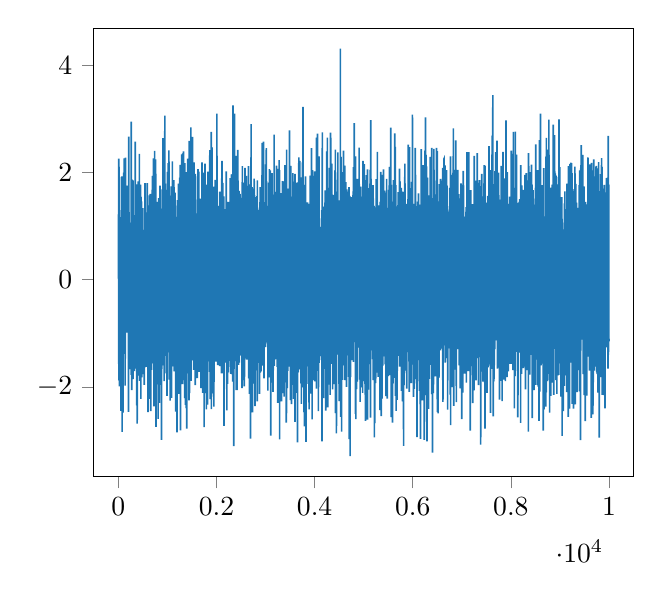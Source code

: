 % This file was created by matplotlib2tikz v0.6.17.
\begin{tikzpicture}

\definecolor{color0}{rgb}{0.122,0.467,0.706}

\begin{axis}[
xmin=-499.95, xmax=10498.95,
ymin=-3.668, ymax=4.689,
tick align=outside,
tick pos=left,
x grid style={white!69.02!black},
y grid style={white!69.02!black}
]
\addplot [semithick, color0, forget plot]
table {%
0 0.909
1 0.516
2 1.221
3 0.022
4 0.9
5 -1.568
6 -1.481
7 2.258
8 -0.232
9 -0.035
10 -1.548
11 0.584
12 -1.874
13 0.284
14 2.106
15 0.892
16 1.494
17 0.29
18 -0.357
19 0.266
20 -0.491
21 -0.37
22 -0.243
23 -1.989
24 0.47
25 -0.613
26 -1.847
27 0.805
28 0.396
29 -1.158
30 0.753
31 -0.751
32 -0.107
33 -0.973
34 0.508
35 0.301
36 -1.139
37 0.061
38 -1.328
39 -0.494
40 0.756
41 -1.583
42 -1.948
43 -0.947
44 0.502
45 -0.718
46 -1.484
47 -0.506
48 -0.16
49 0.73
50 1.009
51 -0.62
52 -1.148
53 -0.012
54 -0.525
55 -2.444
56 0.756
57 0.053
58 0.729
59 1.167
60 -0.505
61 0.071
62 0.234
63 1.219
64 0.197
65 1.918
66 -1.445
67 -0.003
68 -0.72
69 -0.273
70 -0.784
71 1.07
72 1.928
73 0.03
74 1.086
75 0.323
76 -0.668
77 -2.837
78 0.538
79 -0.388
80 1.206
81 -2.123
82 0.786
83 0.625
84 0.664
85 -0.732
86 0.489
87 0.55
88 0.282
89 -1.576
90 -0.113
91 0.014
92 0.9
93 -2.477
94 0.69
95 -1.342
96 0.039
97 -0.572
98 -1.214
99 0.73
100 0.753
101 -0.384
102 -0.075
103 -0.643
104 0.516
105 0.976
106 0.721
107 1.05
108 -1.263
109 0.406
110 0.755
111 1.995
112 -1.381
113 0.688
114 0.401
115 -0.41
116 0.648
117 2.261
118 -0.424
119 -0.666
120 0.577
121 0.235
122 -1.173
123 0.826
124 -1.037
125 -0.248
126 -0.51
127 -0.476
128 -1.129
129 -0.747
130 0.415
131 -0.463
132 0.412
133 0.591
134 -0.538
135 0.869
136 0.512
137 -1.972
138 0.495
139 -0.021
140 -1.47
141 0.875
142 1.376
143 -0.857
144 2.276
145 -0.762
146 -0.319
147 -0.319
148 0.005
149 -0.864
150 1.214
151 -0.302
152 0.189
153 0.296
154 -0.484
155 0.863
156 1.746
157 0.001
158 -0.714
159 1.58
160 1.27
161 1.62
162 0.604
163 -0.253
164 0.665
165 1.058
166 0.04
167 -0.369
168 0.392
169 0.329
170 -0.036
171 -0.144
172 1.162
173 0.703
174 0.465
175 1.754
176 -0.554
177 0.282
178 0.564
179 -0.987
180 0.898
181 -0.617
182 1.211
183 1.288
184 0.911
185 -0.058
186 0.072
187 -0.369
188 0.772
189 0.78
190 1.579
191 1.245
192 -0.736
193 -0.362
194 0.614
195 0.749
196 -0.247
197 -0.381
198 0.437
199 -0.429
200 -0.668
201 0.767
202 1.021
203 -0.737
204 -0.887
205 0.969
206 -2.463
207 -0.841
208 0.386
209 -2.079
210 -0.422
211 0.423
212 2.669
213 -0.056
214 0.016
215 -1.035
216 0.513
217 0.765
218 1.261
219 0.917
220 -0.199
221 -1.666
222 -0.584
223 -0.247
224 1.065
225 0.248
226 -0.753
227 -0.318
228 -0.845
229 0.615
230 0.123
231 0.732
232 -1.1
233 -0.47
234 -0.852
235 0.653
236 -0.527
237 -0.349
238 -0.483
239 0.241
240 -0.643
241 0.521
242 -0.382
243 -0.326
244 -0.217
245 0.717
246 -0.037
247 -0.172
248 -1.236
249 0.653
250 0.328
251 -0.717
252 -0.812
253 -1.35
254 0.521
255 0.599
256 -0.101
257 -0.937
258 -0.363
259 -1.773
260 -1.321
261 0.198
262 -0.732
263 2.946
264 0.433
265 -0.218
266 1.4
267 -0.701
268 0.366
269 1.588
270 0.584
271 -2.057
272 0.081
273 1.349
274 -0.462
275 1.24
276 -0.206
277 1.309
278 0.445
279 0.759
280 0.403
281 1.869
282 1.374
283 -0.183
284 -0.413
285 0.936
286 -0.62
287 0.749
288 -0.489
289 1.656
290 0.777
291 -0.556
292 -0.064
293 1.188
294 -0.358
295 1.784
296 0.181
297 -0.591
298 0.594
299 -1.851
300 -0.856
301 1.852
302 -0.023
303 0.268
304 0.671
305 -0.731
306 0.654
307 -0.899
308 -0.89
309 -0.682
310 0.631
311 0.713
312 0.777
313 -0.858
314 0.83
315 0.008
316 0.891
317 -0.121
318 0.11
319 1.02
320 0.012
321 -1.196
322 0.882
323 -0.217
324 -1.702
325 0.357
326 -0.751
327 1.207
328 -0.251
329 0.533
330 0.167
331 -0.034
332 0.683
333 0.347
334 -0.52
335 -1.138
336 0.613
337 -1.423
338 0.079
339 -0.627
340 0.818
341 -0.245
342 0.244
343 -0.687
344 2.576
345 1.19
346 0.993
347 -0.57
348 -0.344
349 0.806
350 -0.167
351 0.798
352 -1.076
353 -0.156
354 -0.965
355 -1.044
356 0.789
357 0.932
358 -0.163
359 1.543
360 -1.431
361 -0.118
362 -1.657
363 -1.07
364 1.779
365 -0.184
366 0.594
367 1.288
368 -0.348
369 -0.671
370 0.841
371 -1.496
372 -0.641
373 -1.444
374 1.062
375 -0.797
376 -2.34
377 0.234
378 -0.399
379 0.621
380 -0.807
381 0.876
382 1.201
383 -2.68
384 -0.574
385 -1.232
386 -1.062
387 1.212
388 0.922
389 -0.793
390 -0.383
391 -0.575
392 -0.399
393 -1.476
394 -0.28
395 -1.675
396 1.714
397 0.054
398 0.69
399 1.223
400 0.359
401 -0.205
402 0.774
403 0.107
404 0.014
405 0.678
406 1.832
407 0.963
408 0.474
409 1.074
410 -0.234
411 -0.158
412 -1.778
413 -0.266
414 0.564
415 0.695
416 0.209
417 1.489
418 -1.065
419 -1.397
420 1.193
421 -0.149
422 -1.128
423 -1.789
424 -1.55
425 -1.425
426 -0.106
427 0.635
428 2.347
429 -0.319
430 -1.416
431 0.406
432 1.055
433 -0.36
434 -0.67
435 1.267
436 0.858
437 -1.886
438 -0.06
439 -0.05
440 0.725
441 0.68
442 -0.171
443 0.393
444 0.284
445 0.451
446 1.188
447 -1.023
448 -0.023
449 0.612
450 -1.381
451 1.773
452 -1.183
453 -0.65
454 -1.456
455 -0.711
456 -0.737
457 0.222
458 -2.221
459 -1.206
460 -0.027
461 0.137
462 1.543
463 -0.337
464 0.548
465 -1.272
466 1.408
467 -0.142
468 -0.597
469 0.749
470 1.461
471 -0.741
472 -1.325
473 -0.528
474 -0.46
475 -0.066
476 -1.819
477 -0.349
478 1.213
479 -0.878
480 0.738
481 0.928
482 -0.489
483 -1.157
484 -0.115
485 0.167
486 1.302
487 -0.029
488 0.254
489 -1.288
490 0.017
491 0.017
492 -0.152
493 -1.67
494 0.476
495 -0.495
496 -0.028
497 1.336
498 0.718
499 -1.502
500 -0.962
501 -1.257
502 -0.678
503 0.52
504 0.794
505 -1.758
506 -0.73
507 0.756
508 0.617
509 -0.746
510 0.932
511 -0.047
512 0.819
513 -1.702
514 0.225
515 0.606
516 -0.397
517 0.792
518 -0.94
519 0.407
520 0.872
521 -0.674
522 0.032
523 0.622
524 -0.058
525 -0.458
526 0.485
527 -1.957
528 -0.755
529 0.734
530 -0.291
531 -1.314
532 -0.45
533 0.004
534 -0.791
535 -1.642
536 -0.906
537 -0.142
538 -0.579
539 0.737
540 0.287
541 0.26
542 0.71
543 1.802
544 -0.643
545 -0.69
546 -0.119
547 0.7
548 0.443
549 -0.606
550 -0.107
551 0.14
552 0.402
553 0.22
554 0.326
555 0.845
556 0.176
557 -0.133
558 0.776
559 0.05
560 -0.553
561 -0.658
562 -0.283
563 -0.266
564 1.124
565 0.026
566 0.23
567 0.101
568 -1.625
569 -0.922
570 -1.166
571 -1.396
572 0.005
573 1.038
574 0.901
575 -0.015
576 -0.734
577 0.964
578 0.255
579 0.636
580 -0.871
581 0.913
582 -0.205
583 1.257
584 -0.673
585 -0.517
586 -1.558
587 1.801
588 -0.395
589 0.841
590 -0.119
591 -0.36
592 1.274
593 -0.922
594 0.294
595 -1.461
596 -1.019
597 0.474
598 -0.811
599 0.169
600 0.636
601 -1.199
602 -0.246
603 -0.337
604 -2.467
605 1.377
606 -0.211
607 0.451
608 -0.095
609 -0.83
610 1.387
611 0.081
612 0.632
613 0.153
614 0.925
615 -1.547
616 0.08
617 0.167
618 -1.177
619 1.355
620 0.606
621 1.201
622 0.076
623 -1.866
624 -1.225
625 -1.147
626 -1.576
627 0.86
628 -1.832
629 0.577
630 0.826
631 0.317
632 0.398
633 1.575
634 -1.894
635 0.139
636 -0.201
637 -0.783
638 -2.221
639 0.565
640 -1.58
641 -0.473
642 -1.915
643 -1.04
644 -0.268
645 0.416
646 -0.745
647 0.367
648 -0.103
649 -0.285
650 0.661
651 1.602
652 -0.006
653 -0.616
654 -0.227
655 0.168
656 -1.256
657 -0.691
658 -0.096
659 -2.448
660 0.356
661 -0.01
662 1.243
663 -0.356
664 -1.514
665 -1.347
666 -0.354
667 -0.253
668 -0.345
669 -1.01
670 -1.068
671 0.146
672 1.553
673 -0.629
674 -0.078
675 0.084
676 -0.986
677 0.788
678 -1.679
679 0.191
680 -1.0
681 -0.059
682 -0.211
683 1.075
684 0.355
685 -1.057
686 0.094
687 0.723
688 0.335
689 0.19
690 -0.149
691 1.676
692 1.059
693 0.331
694 1.309
695 1.937
696 -0.303
697 -0.799
698 -1.178
699 0.015
700 -0.323
701 0.063
702 0.704
703 -1.25
704 -1.558
705 -0.576
706 0.529
707 0.699
708 -1.508
709 -0.041
710 0.898
711 -0.117
712 0.27
713 2.264
714 -0.756
715 1.616
716 -1.177
717 0.786
718 -0.512
719 0.06
720 -0.85
721 -1.069
722 1.224
723 -0.27
724 0.867
725 -2.358
726 -0.37
727 0.577
728 0.71
729 -1.75
730 1.164
731 -0.114
732 2.005
733 0.378
734 -0.608
735 -0.586
736 -0.04
737 -0.158
738 0.886
739 2.402
740 -0.888
741 0.861
742 1.356
743 -0.421
744 -0.135
745 -0.054
746 -0.157
747 -0.679
748 0.229
749 0.133
750 -0.201
751 1.475
752 -0.606
753 0.388
754 0.664
755 -0.511
756 -0.728
757 0.475
758 -0.893
759 1.371
760 2.244
761 -0.715
762 0.833
763 0.928
764 -1.084
765 -1.152
766 -0.961
767 -2.74
768 0.757
769 0.009
770 -0.756
771 1.329
772 -0.085
773 -0.284
774 -0.353
775 -0.609
776 -0.48
777 -0.386
778 -0.305
779 0.725
780 -1.601
781 0.309
782 1.451
783 0.589
784 -0.241
785 -0.85
786 1.381
787 -0.603
788 -0.837
789 -1.019
790 0.792
791 1.176
792 -1.796
793 -1.948
794 -0.517
795 -1.166
796 0.467
797 -0.751
798 0.689
799 -0.937
800 -0.138
801 -0.801
802 0.648
803 -0.484
804 -1.46
805 -1.369
806 -0.102
807 1.424
808 0.252
809 -0.56
810 -2.595
811 0.298
812 1.148
813 -0.395
814 0.725
815 0.613
816 0.623
817 0.895
818 0.838
819 -2.213
820 1.523
821 -1.103
822 -1.189
823 -0.564
824 -0.575
825 -0.736
826 -0.214
827 -0.289
828 1.172
829 0.482
830 -0.527
831 -1.147
832 -2.297
833 0.536
834 0.022
835 0.115
836 -0.26
837 0.433
838 1.269
839 0.462
840 1.437
841 -1.57
842 0.012
843 -0.617
844 -1.424
845 0.662
846 -1.607
847 1.754
848 0.473
849 0.291
850 -0.129
851 -0.982
852 -1.422
853 0.363
854 1.363
855 -1.634
856 -0.122
857 -1.412
858 -0.979
859 -1.34
860 -1.96
861 -0.093
862 1.146
863 -1.782
864 1.297
865 -0.006
866 1.683
867 1.481
868 -0.156
869 0.637
870 1.22
871 -1.069
872 0.36
873 -1.861
874 -0.715
875 -0.194
876 -1.492
877 0.297
878 0.852
879 -2.985
880 -0.437
881 0.081
882 -0.718
883 -1.66
884 -1.5
885 0.425
886 0.143
887 -0.667
888 0.496
889 -0.157
890 -0.405
891 0.23
892 -0.624
893 -0.382
894 -1.314
895 0.101
896 1.017
897 0.661
898 0.866
899 0.165
900 -0.934
901 -0.626
902 -0.517
903 0.642
904 0.489
905 -0.1
906 0.561
907 1.237
908 2.639
909 1.008
910 -1.158
911 -1.547
912 1.852
913 -1.198
914 2.168
915 -1.594
916 2.374
917 1.618
918 -0.311
919 0.137
920 0.043
921 0.451
922 -0.073
923 -0.604
924 0.37
925 0.357
926 -0.479
927 0.224
928 0.85
929 -0.161
930 1.378
931 -0.068
932 -1.891
933 -0.879
934 0.499
935 -0.871
936 0.221
937 0.485
938 -0.625
939 -0.059
940 0.817
941 1.221
942 -0.085
943 -0.969
944 0.795
945 0.241
946 1.658
947 3.058
948 -1.743
949 1.509
950 -1.024
951 -0.832
952 -0.537
953 1.114
954 1.652
955 0.719
956 0.628
957 -0.725
958 1.79
959 -1.212
960 -1.019
961 0.203
962 -0.098
963 0.012
964 -1.186
965 0.487
966 1.084
967 0.313
968 -0.459
969 -0.339
970 -0.898
971 -0.525
972 0.31
973 0.925
974 0.536
975 -0.71
976 -0.647
977 0.584
978 -0.832
979 0.378
980 0.631
981 -0.058
982 1.19
983 -0.326
984 -0.308
985 -1.419
986 -1.17
987 -0.809
988 1.506
989 0.236
990 0.917
991 0.447
992 -2.165
993 -1.245
994 -0.792
995 -0.324
996 -0.198
997 0.684
998 2.01
999 -0.587
1000 1.459
1001 0.084
1002 -0.993
1003 1.427
1004 -0.126
1005 1.27
1006 -1.355
1007 0.524
1008 -0.42
1009 1.37
1010 0.06
1011 0.077
1012 0.628
1013 1.188
1014 0.577
1015 -0.103
1016 2.174
1017 0.935
1018 0.634
1019 -0.269
1020 -1.209
1021 -0.425
1022 -0.674
1023 0.84
1024 1.391
1025 0.165
1026 0.698
1027 0.382
1028 -1.136
1029 -0.106
1030 2.411
1031 0.982
1032 0.611
1033 -0.443
1034 -1.863
1035 0.6
1036 -0.532
1037 -0.98
1038 -0.368
1039 -0.4
1040 0.43
1041 -1.785
1042 0.03
1043 -0.172
1044 -1.17
1045 -0.255
1046 0.421
1047 0.31
1048 -0.275
1049 1.567
1050 -0.082
1051 -1.062
1052 -1.812
1053 -1.042
1054 -1.845
1055 -2.251
1056 -0.374
1057 0.027
1058 -0.292
1059 -0.57
1060 -0.998
1061 1.545
1062 0.829
1063 -0.896
1064 1.477
1065 0.045
1066 -1.024
1067 -0.092
1068 -0.355
1069 0.023
1070 -1.01
1071 -0.256
1072 -0.254
1073 0.276
1074 0.206
1075 -1.252
1076 -0.511
1077 1.741
1078 -0.048
1079 -1.066
1080 1.021
1081 0.616
1082 -2.2
1083 0.352
1084 0.491
1085 0.115
1086 -1.242
1087 -0.221
1088 -0.968
1089 -0.138
1090 -0.516
1091 -0.624
1092 0.901
1093 0.255
1094 -0.761
1095 -1.207
1096 -1.246
1097 0.18
1098 -1.556
1099 -0.826
1100 2.205
1101 0.76
1102 -0.002
1103 1.846
1104 -1.616
1105 0.437
1106 0.717
1107 -0.61
1108 0.396
1109 -0.645
1110 1.191
1111 -0.225
1112 0.292
1113 1.157
1114 -0.796
1115 -0.991
1116 -0.902
1117 1.126
1118 0.721
1119 0.361
1120 -0.204
1121 1.258
1122 -0.199
1123 0.206
1124 0.981
1125 0.808
1126 -0.418
1127 -0.936
1128 0.978
1129 -1.072
1130 -0.834
1131 0.506
1132 1.857
1133 -0.501
1134 0.563
1135 -0.599
1136 0.808
1137 -0.243
1138 -1.336
1139 -1.707
1140 1.046
1141 -0.565
1142 -1.144
1143 -0.077
1144 1.223
1145 0.48
1146 0.529
1147 0.931
1148 -1.692
1149 -0.486
1150 1.054
1151 0.324
1152 -0.084
1153 -1.375
1154 -0.069
1155 1.624
1156 -0.564
1157 -1.532
1158 0.537
1159 0.177
1160 1.381
1161 -0.244
1162 -0.014
1163 -0.244
1164 -0.233
1165 0.619
1166 -1.918
1167 0.664
1168 -0.704
1169 -0.715
1170 -2.457
1171 -0.451
1172 0.992
1173 -0.024
1174 -1.396
1175 -0.279
1176 -1.022
1177 0.08
1178 0.613
1179 0.279
1180 -0.474
1181 0.902
1182 -1.079
1183 -0.869
1184 -0.65
1185 0.274
1186 -1.294
1187 -1.281
1188 -0.78
1189 1.159
1190 -0.69
1191 -0.868
1192 0.042
1193 0.139
1194 -0.321
1195 -2.847
1196 -0.158
1197 -0.072
1198 0.949
1199 -0.059
1200 0.945
1201 1.174
1202 0.475
1203 0.295
1204 -1.023
1205 1.484
1206 -0.267
1207 -0.393
1208 0.52
1209 0.417
1210 -1.678
1211 0.033
1212 1.045
1213 -0.273
1214 0.281
1215 0.094
1216 0.907
1217 -1.24
1218 -1.057
1219 0.82
1220 1.263
1221 -1.186
1222 -0.764
1223 0.669
1224 -0.817
1225 1.79
1226 0.003
1227 0.251
1228 1.475
1229 1.648
1230 -2.125
1231 0.379
1232 1.292
1233 -0.241
1234 1.499
1235 -0.123
1236 -0.834
1237 0.319
1238 -0.796
1239 0.605
1240 0.254
1241 0.309
1242 -0.878
1243 0.498
1244 0.458
1245 -0.761
1246 -0.729
1247 -0.375
1248 -0.585
1249 -0.082
1250 1.191
1251 -1.334
1252 1.904
1253 1.766
1254 1.007
1255 -0.19
1256 -0.132
1257 0.211
1258 2.143
1259 -0.305
1260 -1.3
1261 -0.535
1262 1.027
1263 0.211
1264 -0.659
1265 0.133
1266 -2.808
1267 -1.236
1268 0.742
1269 -0.203
1270 -0.495
1271 -0.168
1272 -1.384
1273 1.154
1274 0.76
1275 0.34
1276 -1.342
1277 -0.284
1278 0.606
1279 -0.244
1280 -1.295
1281 -0.173
1282 0.26
1283 -0.009
1284 0.27
1285 0.947
1286 -0.311
1287 0.738
1288 1.623
1289 0.024
1290 -1.172
1291 0.173
1292 2.338
1293 -0.213
1294 0.735
1295 0.984
1296 -1.128
1297 -0.203
1298 -0.708
1299 -1.322
1300 -1.358
1301 -0.883
1302 -1.003
1303 -1.686
1304 -1.107
1305 -0.082
1306 -0.88
1307 -0.072
1308 -1.944
1309 -1.67
1310 2.357
1311 1.54
1312 0.838
1313 -1.161
1314 -0.78
1315 0.761
1316 0.258
1317 0.867
1318 0.062
1319 1.175
1320 -0.042
1321 -0.382
1322 1.063
1323 -0.266
1324 1.56
1325 1.821
1326 -1.044
1327 2.394
1328 -0.584
1329 0.582
1330 0.808
1331 0.44
1332 -0.445
1333 -0.006
1334 -1.446
1335 0.538
1336 -1.747
1337 -0.914
1338 1.766
1339 -1.823
1340 0.736
1341 0.113
1342 -1.87
1343 -0.382
1344 -1.146
1345 -1.17
1346 0.793
1347 1.846
1348 1.11
1349 1.835
1350 -1.207
1351 -2.206
1352 2.175
1353 -1.798
1354 -0.411
1355 -1.731
1356 0.673
1357 -0.457
1358 -0.645
1359 -0.269
1360 0.348
1361 1.482
1362 0.616
1363 -1.033
1364 1.397
1365 -1.266
1366 0.768
1367 -0.93
1368 0.368
1369 -2.332
1370 -0.062
1371 0.869
1372 2.008
1373 0.199
1374 -0.542
1375 -0.225
1376 -0.754
1377 -0.011
1378 -0.889
1379 0.116
1380 1.035
1381 1.182
1382 0.815
1383 -2.392
1384 1.046
1385 0.124
1386 1.642
1387 1.288
1388 0.335
1389 -1.367
1390 -0.579
1391 0.629
1392 0.887
1393 1.335
1394 -2.774
1395 -0.093
1396 1.202
1397 1.653
1398 0.206
1399 -1.084
1400 1.031
1401 -1.117
1402 -1.282
1403 1.296
1404 -0.681
1405 0.85
1406 0.641
1407 -1.261
1408 -0.831
1409 -1.235
1410 0.185
1411 -0.26
1412 -1.745
1413 -0.199
1414 0.922
1415 2.259
1416 0.218
1417 0.191
1418 1.818
1419 -0.585
1420 0.435
1421 -1.002
1422 0.445
1423 0.918
1424 0.482
1425 -0.355
1426 0.045
1427 0.1
1428 -0.047
1429 -0.42
1430 0.143
1431 -1.282
1432 -0.069
1433 0.597
1434 -1.04
1435 -0.503
1436 -0.291
1437 -0.715
1438 0.835
1439 -0.853
1440 -2.247
1441 1.124
1442 0.685
1443 1.485
1444 1.322
1445 1.194
1446 2.587
1447 -0.368
1448 -2.112
1449 0.943
1450 1.066
1451 1.135
1452 0.512
1453 0.744
1454 0.713
1455 -0.04
1456 1.001
1457 -1.387
1458 -0.08
1459 0.152
1460 -0.6
1461 2.491
1462 -0.623
1463 -1.547
1464 -0.657
1465 -1.028
1466 1.466
1467 0.022
1468 0.213
1469 0.891
1470 -0.182
1471 0.052
1472 -0.075
1473 0.1
1474 1.77
1475 1.578
1476 -0.225
1477 -1.369
1478 2.841
1479 1.202
1480 -0.478
1481 -1.235
1482 -0.291
1483 -1.887
1484 0.247
1485 -0.745
1486 0.492
1487 -0.525
1488 -0.085
1489 0.717
1490 0.744
1491 -0.451
1492 0.459
1493 -0.009
1494 0.046
1495 -0.292
1496 0.696
1497 -0.814
1498 0.919
1499 1.219
1500 -0.175
1501 0.002
1502 -0.029
1503 -0.054
1504 1.388
1505 -1.406
1506 -1.031
1507 -0.526
1508 1.889
1509 -1.503
1510 2.663
1511 1.194
1512 -0.863
1513 -1.308
1514 2.179
1515 -0.308
1516 1.136
1517 -0.832
1518 0.682
1519 -0.344
1520 1.659
1521 -1.362
1522 -0.084
1523 -0.578
1524 -0.172
1525 1.514
1526 -1.227
1527 -1.229
1528 1.015
1529 0.164
1530 1.738
1531 0.174
1532 0.601
1533 1.889
1534 -0.244
1535 0.181
1536 -1.678
1537 0.868
1538 2.082
1539 1.273
1540 2.186
1541 0.277
1542 -0.173
1543 -0.317
1544 -1.237
1545 0.21
1546 -0.016
1547 -0.268
1548 0.176
1549 -1.227
1550 -1.159
1551 -0.129
1552 0.596
1553 1.97
1554 0.225
1555 0.323
1556 0.451
1557 0.341
1558 -1.017
1559 -0.319
1560 0.791
1561 -1.139
1562 0.938
1563 1.576
1564 -0.083
1565 -0.782
1566 -0.711
1567 -1.966
1568 1.972
1569 0.879
1570 0.247
1571 0.533
1572 0.752
1573 0.339
1574 -0.303
1575 0.931
1576 -1.493
1577 1.238
1578 -0.352
1579 0.135
1580 0.395
1581 -1.141
1582 0.788
1583 0.28
1584 -1.785
1585 -1.231
1586 1.201
1587 -0.051
1588 1.038
1589 -0.233
1590 -1.269
1591 0.564
1592 -1.477
1593 0.272
1594 -0.327
1595 0.616
1596 1.177
1597 -0.335
1598 0.595
1599 0.246
1600 -0.662
1601 -0.057
1602 0.322
1603 -0.165
1604 0.397
1605 0.221
1606 0.253
1607 0.622
1608 0.53
1609 -1.833
1610 -0.184
1611 1.492
1612 0.109
1613 0.337
1614 -0.532
1615 0.402
1616 1.928
1617 1.867
1618 1.177
1619 0.523
1620 0.733
1621 -0.846
1622 0.267
1623 -0.156
1624 2.064
1625 1.78
1626 0.18
1627 0.508
1628 -0.284
1629 -0.396
1630 0.505
1631 -0.937
1632 0.616
1633 -0.495
1634 1.122
1635 -0.931
1636 1.03
1637 2.018
1638 0.891
1639 -0.006
1640 -0.131
1641 1.204
1642 0.042
1643 -0.317
1644 0.574
1645 0.53
1646 -1.58
1647 -0.008
1648 -1.314
1649 -1.719
1650 1.512
1651 0.745
1652 0.905
1653 -0.61
1654 -0.352
1655 -1.408
1656 0.284
1657 0.315
1658 -0.468
1659 -1.356
1660 0.114
1661 0.279
1662 -0.112
1663 -0.036
1664 0.941
1665 -1.553
1666 -0.735
1667 -1.327
1668 0.757
1669 0.105
1670 -0.7
1671 1.512
1672 0.425
1673 -0.547
1674 0.016
1675 0.489
1676 -0.888
1677 0.971
1678 -0.758
1679 -0.232
1680 -0.023
1681 -2.018
1682 -0.792
1683 -0.903
1684 -0.316
1685 -0.293
1686 -0.184
1687 -1.865
1688 0.316
1689 -0.294
1690 -0.098
1691 -0.871
1692 -0.825
1693 -0.736
1694 0.137
1695 -0.509
1696 0.116
1697 0.92
1698 -1.204
1699 0.791
1700 -1.223
1701 -1.933
1702 -0.997
1703 -0.038
1704 0.916
1705 2.188
1706 0.345
1707 -1.029
1708 1.627
1709 0.496
1710 -0.038
1711 0.762
1712 -0.297
1713 -0.106
1714 0.006
1715 -0.417
1716 0.699
1717 -2.108
1718 1.624
1719 0.443
1720 -0.515
1721 -0.065
1722 -0.687
1723 0.192
1724 -1.079
1725 1.995
1726 0.047
1727 -0.898
1728 0.782
1729 -0.283
1730 0.679
1731 0.192
1732 -1.655
1733 1.911
1734 -0.186
1735 1.244
1736 -1.132
1737 -0.802
1738 0.064
1739 1.093
1740 -1.298
1741 -0.837
1742 -0.982
1743 0.585
1744 0.717
1745 -0.302
1746 -1.164
1747 0.154
1748 -2.748
1749 -0.618
1750 1.502
1751 1.106
1752 -2.03
1753 0.48
1754 0.836
1755 -1.691
1756 -2.115
1757 1.139
1758 1.749
1759 -1.04
1760 1.002
1761 0.717
1762 -1.381
1763 1.045
1764 -0.398
1765 2.165
1766 -1.538
1767 -0.465
1768 -0.747
1769 0.738
1770 -1.248
1771 -0.482
1772 0.734
1773 -1.237
1774 0.097
1775 -1.324
1776 -0.8
1777 -0.132
1778 1.282
1779 0.951
1780 -0.626
1781 -1.688
1782 0.985
1783 1.578
1784 -1.316
1785 -0.654
1786 0.539
1787 -0.19
1788 -1.353
1789 0.489
1790 -0.493
1791 1.773
1792 -0.832
1793 0.506
1794 -2.417
1795 1.494
1796 -1.392
1797 -0.502
1798 -0.714
1799 0.095
1800 0.71
1801 -1.0
1802 0.137
1803 0.593
1804 -0.77
1805 -1.36
1806 0.503
1807 -0.264
1808 -0.72
1809 1.611
1810 -0.96
1811 1.241
1812 -0.679
1813 0.475
1814 -0.127
1815 1.472
1816 -1.237
1817 -0.426
1818 0.104
1819 -2.326
1820 0.002
1821 0.1
1822 1.044
1823 -0.357
1824 -0.57
1825 -0.256
1826 -0.95
1827 0.869
1828 2.018
1829 -0.973
1830 -0.879
1831 -0.684
1832 2.01
1833 1.274
1834 -0.372
1835 1.224
1836 1.084
1837 -0.586
1838 0.734
1839 -1.387
1840 1.514
1841 -0.516
1842 -1.01
1843 -0.564
1844 -0.137
1845 0.016
1846 -1.149
1847 -0.185
1848 -0.495
1849 1.232
1850 1.81
1851 1.423
1852 1.024
1853 0.451
1854 -1.09
1855 1.481
1856 -0.332
1857 -1.27
1858 -0.537
1859 -1.668
1860 -1.718
1861 -0.102
1862 0.568
1863 -0.437
1864 2.417
1865 0.594
1866 1.174
1867 0.37
1868 -0.277
1869 0.854
1870 -1.569
1871 0.27
1872 -0.135
1873 0.178
1874 -2.225
1875 2.381
1876 0.213
1877 1.111
1878 -1.687
1879 -1.443
1880 -1.618
1881 -0.396
1882 -0.659
1883 -1.547
1884 -0.942
1885 -0.624
1886 -0.026
1887 -1.547
1888 -1.103
1889 -0.303
1890 -1.399
1891 -1.181
1892 -0.828
1893 2.759
1894 2.024
1895 -2.41
1896 0.764
1897 -1.136
1898 0.126
1899 0.832
1900 -2.18
1901 -0.179
1902 0.613
1903 -0.953
1904 1.193
1905 -2.125
1906 0.813
1907 -0.793
1908 2.469
1909 -0.063
1910 -0.68
1911 -0.864
1912 0.699
1913 -1.1
1914 -0.662
1915 0.662
1916 -1.585
1917 -0.743
1918 0.991
1919 -0.004
1920 -1.354
1921 1.533
1922 0.974
1923 -0.148
1924 -0.672
1925 -1.245
1926 -2.108
1927 -0.63
1928 -1.425
1929 -0.361
1930 0.165
1931 -1.219
1932 -0.299
1933 -0.29
1934 -0.873
1935 1.501
1936 0.777
1937 -0.651
1938 -0.027
1939 0.167
1940 -1.961
1941 -0.346
1942 -0.919
1943 -0.464
1944 0.401
1945 -0.939
1946 0.617
1947 -2.367
1948 -0.904
1949 1.736
1950 -0.31
1951 0.113
1952 -1.006
1953 1.278
1954 0.195
1955 1.198
1956 0.596
1957 0.616
1958 0.278
1959 0.312
1960 1.154
1961 1.367
1962 -1.083
1963 -0.662
1964 1.246
1965 -0.436
1966 0.9
1967 0.177
1968 -0.877
1969 -0.617
1970 0.073
1971 1.358
1972 -0.703
1973 0.37
1974 -0.11
1975 1.864
1976 -0.277
1977 0.955
1978 1.446
1979 0.727
1980 -0.152
1981 1.633
1982 -0.947
1983 -1.218
1984 -1.526
1985 -1.507
1986 0.164
1987 0.817
1988 -0.271
1989 -0.505
1990 -0.939
1991 -0.539
1992 1.494
1993 0.517
1994 -0.974
1995 -1.216
1996 -0.664
1997 -0.15
1998 0.12
1999 -0.737
2000 1.219
2001 0.437
2002 -0.371
2003 -1.427
2004 0.241
2005 -1.143
2006 -0.524
2007 -1.012
2008 3.095
2009 1.394
2010 1.746
2011 -0.032
2012 -0.015
2013 -0.87
2014 -1.034
2015 -0.328
2016 0.727
2017 -0.794
2018 0.276
2019 -0.354
2020 -0.262
2021 0.662
2022 1.057
2023 -1.027
2024 -0.027
2025 0.016
2026 -1.592
2027 -0.188
2028 0.761
2029 0.132
2030 -0.185
2031 -0.045
2032 -0.606
2033 -0.096
2034 -0.25
2035 0.573
2036 0.595
2037 1.379
2038 -0.037
2039 0.756
2040 0.151
2041 0.025
2042 -1.398
2043 -1.286
2044 0.336
2045 -0.801
2046 0.948
2047 -0.987
2048 -0.641
2049 -1.028
2050 -0.302
2051 -0.281
2052 -1.456
2053 0.313
2054 0.038
2055 -0.252
2056 -0.641
2057 -0.752
2058 0.134
2059 -1.227
2060 0.243
2061 -1.263
2062 1.098
2063 0.955
2064 -1.608
2065 0.116
2066 -0.525
2067 1.645
2068 0.066
2069 -1.591
2070 -0.478
2071 -0.94
2072 -0.678
2073 -1.55
2074 -0.732
2075 0.625
2076 -0.114
2077 0.789
2078 -0.415
2079 -0.959
2080 1.129
2081 -0.518
2082 -0.092
2083 -0.996
2084 -1.154
2085 -1.092
2086 -0.541
2087 1.488
2088 0.754
2089 -0.604
2090 0.578
2091 0.724
2092 0.321
2093 0.088
2094 -0.264
2095 -0.521
2096 0.591
2097 -0.792
2098 -0.027
2099 -1.744
2100 0.207
2101 -0.27
2102 0.027
2103 -0.47
2104 -0.262
2105 0.182
2106 1.888
2107 -0.034
2108 -0.106
2109 0.908
2110 0.548
2111 -0.542
2112 2.215
2113 -0.477
2114 1.936
2115 1.22
2116 0.176
2117 0.82
2118 0.509
2119 -0.737
2120 -1.745
2121 1.313
2122 -0.553
2123 -0.343
2124 -0.703
2125 -0.818
2126 -1.132
2127 0.276
2128 -1.052
2129 -1.687
2130 1.806
2131 -0.312
2132 -1.197
2133 0.893
2134 -0.444
2135 0.465
2136 0.979
2137 -1.144
2138 0.561
2139 -0.224
2140 0.654
2141 -0.916
2142 -1.063
2143 0.555
2144 0.087
2145 -0.746
2146 0.767
2147 0.883
2148 1.555
2149 0.109
2150 -0.757
2151 -0.289
2152 -2.723
2153 -0.278
2154 0.386
2155 0.174
2156 -2.462
2157 -0.608
2158 -0.793
2159 0.833
2160 1.188
2161 0.206
2162 0.286
2163 0.822
2164 -0.257
2165 -0.412
2166 -1.083
2167 -0.858
2168 0.607
2169 -1.166
2170 -0.996
2171 0.628
2172 0.661
2173 0.251
2174 -0.752
2175 -0.116
2176 -1.221
2177 1.316
2178 -0.66
2179 0.673
2180 1.235
2181 0.605
2182 -1.544
2183 -1.33
2184 -0.281
2185 1.311
2186 -0.604
2187 -0.278
2188 -1.071
2189 -0.25
2190 -0.525
2191 0.504
2192 1.195
2193 0.407
2194 0.082
2195 0.023
2196 -0.479
2197 -0.496
2198 0.293
2199 -1.25
2200 2.02
2201 0.342
2202 -1.197
2203 0.953
2204 -0.921
2205 -0.272
2206 0.895
2207 1.011
2208 0.846
2209 -0.976
2210 -0.672
2211 -0.077
2212 -2.434
2213 1.221
2214 0.496
2215 -0.756
2216 0.118
2217 -0.52
2218 -1.063
2219 0.366
2220 0.015
2221 -1.923
2222 -0.517
2223 0.278
2224 0.032
2225 -0.408
2226 -1.942
2227 -0.681
2228 0.387
2229 -0.955
2230 -0.186
2231 -1.68
2232 0.708
2233 -0.572
2234 0.166
2235 0.86
2236 -0.891
2237 -0.477
2238 0.306
2239 -0.721
2240 1.45
2241 -1.724
2242 -1.114
2243 1.184
2244 -0.273
2245 -1.349
2246 0.442
2247 0.62
2248 -0.37
2249 -0.871
2250 -0.145
2251 0.787
2252 -0.431
2253 0.256
2254 -0.078
2255 -0.283
2256 0.271
2257 -1.024
2258 0.026
2259 -0.412
2260 -0.19
2261 -0.506
2262 -0.832
2263 -1.513
2264 1.41
2265 -1.067
2266 -0.02
2267 -1.461
2268 -0.04
2269 0.873
2270 -0.733
2271 -0.173
2272 -0.392
2273 -0.4
2274 -1.213
2275 -0.205
2276 -0.968
2277 -0.727
2278 1.273
2279 -0.365
2280 0.577
2281 1.895
2282 -0.292
2283 0.951
2284 0.274
2285 1.555
2286 -0.661
2287 -1.753
2288 0.084
2289 -0.433
2290 -1.746
2291 0.787
2292 -0.106
2293 0.482
2294 -1.398
2295 -0.562
2296 0.436
2297 -1.517
2298 0.677
2299 1.053
2300 -0.324
2301 1.732
2302 -1.15
2303 1.965
2304 0.78
2305 -0.876
2306 1.178
2307 0.208
2308 -0.599
2309 -0.141
2310 0.384
2311 -0.199
2312 -0.134
2313 -0.712
2314 0.663
2315 1.394
2316 -1.079
2317 -1.221
2318 -0.027
2319 -0.233
2320 -0.623
2321 0.375
2322 0.115
2323 -1.771
2324 0.155
2325 0.454
2326 -0.791
2327 1.971
2328 0.293
2329 -0.297
2330 0.832
2331 0.727
2332 -1.899
2333 0.567
2334 0.277
2335 0.561
2336 0.526
2337 3.253
2338 -1.47
2339 1.616
2340 0.352
2341 -0.983
2342 -1.234
2343 -0.447
2344 -0.396
2345 1.399
2346 0.404
2347 -0.009
2348 -1.876
2349 -0.614
2350 -0.154
2351 -1.786
2352 -3.099
2353 -0.258
2354 0.369
2355 -1.659
2356 -0.387
2357 -0.882
2358 -0.197
2359 -0.197
2360 -1.613
2361 0.68
2362 0.648
2363 1.187
2364 0.071
2365 0.472
2366 0.626
2367 0.534
2368 0.407
2369 0.879
2370 3.096
2371 -0.499
2372 0.606
2373 -0.267
2374 -0.649
2375 1.336
2376 -0.924
2377 0.152
2378 -0.491
2379 0.53
2380 0.642
2381 0.641
2382 0.56
2383 -1.03
2384 -0.873
2385 -0.736
2386 -0.161
2387 0.184
2388 1.595
2389 -0.117
2390 -0.237
2391 -0.617
2392 2.309
2393 -0.402
2394 -0.891
2395 0.333
2396 0.842
2397 -0.307
2398 0.215
2399 0.628
2400 0.675
2401 -2.059
2402 -0.413
2403 -1.593
2404 1.442
2405 0.691
2406 1.645
2407 -0.502
2408 -1.015
2409 0.446
2410 -0.054
2411 -0.936
2412 1.181
2413 0.259
2414 0.333
2415 -0.171
2416 -0.186
2417 -0.83
2418 -2.056
2419 -0.741
2420 -1.735
2421 1.523
2422 0.848
2423 1.667
2424 1.427
2425 -0.088
2426 0.857
2427 -0.899
2428 0.052
2429 0.501
2430 0.852
2431 0.054
2432 -0.674
2433 2.423
2434 -0.601
2435 -0.449
2436 0.518
2437 -0.177
2438 -0.062
2439 -0.639
2440 0.152
2441 1.849
2442 1.217
2443 1.508
2444 -0.148
2445 0.623
2446 0.124
2447 -1.351
2448 -1.587
2449 -1.038
2450 -0.362
2451 0.856
2452 -0.381
2453 -0.831
2454 0.062
2455 -0.4
2456 0.327
2457 -0.914
2458 0.117
2459 1.658
2460 0.068
2461 -1.356
2462 0.189
2463 1.037
2464 -1.545
2465 0.097
2466 1.433
2467 -0.446
2468 -0.803
2469 0.907
2470 -0.456
2471 -0.422
2472 -0.244
2473 1.073
2474 0.14
2475 0.399
2476 0.486
2477 -1.421
2478 -0.467
2479 1.599
2480 -0.994
2481 -0.112
2482 -0.676
2483 -0.548
2484 0.753
2485 0.511
2486 1.049
2487 -0.574
2488 0.042
2489 0.966
2490 0.96
2491 0.565
2492 -1.402
2493 -1.179
2494 -1.002
2495 -1.068
2496 0.916
2497 0.665
2498 0.159
2499 -0.01
2500 1.426
2501 -0.454
2502 -0.028
2503 0.479
2504 0.8
2505 0.813
2506 -0.348
2507 -0.512
2508 1.513
2509 0.879
2510 0.185
2511 0.84
2512 -0.918
2513 0.199
2514 -0.268
2515 1.236
2516 1.17
2517 0.325
2518 1.527
2519 -0.937
2520 -0.392
2521 -2.021
2522 -0.649
2523 0.719
2524 1.821
2525 1.262
2526 0.847
2527 2.12
2528 -0.29
2529 -0.285
2530 -0.248
2531 -0.416
2532 0.435
2533 -0.86
2534 -0.632
2535 -0.27
2536 -1.529
2537 -1.872
2538 -1.45
2539 -0.138
2540 0.023
2541 -0.284
2542 -0.44
2543 -0.558
2544 0.665
2545 0.281
2546 -0.362
2547 -1.013
2548 -0.159
2549 -1.624
2550 -0.41
2551 0.294
2552 -1.143
2553 0.293
2554 -0.95
2555 0.438
2556 0.236
2557 1.404
2558 0.536
2559 -1.745
2560 -0.891
2561 1.233
2562 -0.052
2563 -1.478
2564 -0.703
2565 0.636
2566 -1.987
2567 1.812
2568 -0.55
2569 -0.713
2570 -0.655
2571 -1.807
2572 0.164
2573 -0.012
2574 0.606
2575 0.539
2576 0.043
2577 1.38
2578 0.822
2579 -1.166
2580 2.088
2581 0.452
2582 0.387
2583 -0.966
2584 0.511
2585 -1.428
2586 -0.442
2587 -0.09
2588 0.979
2589 0.584
2590 0.785
2591 0.207
2592 -1.139
2593 -0.099
2594 0.636
2595 0.681
2596 -1.007
2597 1.57
2598 -1.376
2599 0.69
2600 -1.229
2601 0.127
2602 1.361
2603 0.115
2604 0.614
2605 -1.464
2606 0.063
2607 0.284
2608 1.935
2609 0.203
2610 1.055
2611 0.357
2612 1.223
2613 0.577
2614 -0.054
2615 -0.519
2616 -0.639
2617 0.05
2618 -1.487
2619 -0.464
2620 0.902
2621 1.357
2622 0.592
2623 -0.687
2624 0.211
2625 -0.576
2626 -0.577
2627 -0.631
2628 1.162
2629 1.112
2630 1.231
2631 0.882
2632 0.985
2633 -0.855
2634 1.749
2635 0.0
2636 -0.51
2637 0.081
2638 -0.561
2639 1.219
2640 -0.064
2641 -0.396
2642 -0.953
2643 -0.114
2644 0.913
2645 -0.373
2646 0.466
2647 0.301
2648 0.587
2649 -0.247
2650 1.289
2651 2.12
2652 1.853
2653 1.131
2654 0.958
2655 -1.839
2656 -0.739
2657 0.286
2658 0.377
2659 -0.285
2660 0.188
2661 -0.02
2662 -0.512
2663 -1.797
2664 0.202
2665 0.261
2666 0.824
2667 -0.982
2668 -1.387
2669 -1.065
2670 0.361
2671 -2.126
2672 -0.631
2673 1.031
2674 -0.644
2675 -0.279
2676 -0.953
2677 -0.566
2678 -0.438
2679 -1.313
2680 -0.474
2681 0.232
2682 -1.272
2683 0.313
2684 0.521
2685 0.916
2686 -0.358
2687 1.146
2688 0.942
2689 0.131
2690 0.563
2691 -0.535
2692 -0.476
2693 1.78
2694 -2.962
2695 -1.044
2696 0.074
2697 -0.817
2698 -0.394
2699 -2.08
2700 -1.091
2701 -1.157
2702 0.471
2703 2.28
2704 1.422
2705 -0.313
2706 2.899
2707 -0.602
2708 -0.038
2709 0.519
2710 -1.288
2711 -0.332
2712 -0.788
2713 1.352
2714 -0.172
2715 -1.333
2716 -0.49
2717 -0.75
2718 -0.069
2719 -0.589
2720 0.903
2721 0.006
2722 0.917
2723 -1.194
2724 1.726
2725 0.525
2726 0.61
2727 0.338
2728 -0.01
2729 0.592
2730 0.908
2731 0.223
2732 -0.629
2733 0.815
2734 -2.474
2735 -1.152
2736 -1.217
2737 1.653
2738 0.355
2739 -1.778
2740 -0.285
2741 -0.24
2742 -1.299
2743 0.646
2744 0.372
2745 0.813
2746 -1.63
2747 -1.938
2748 1.7
2749 -0.601
2750 -0.481
2751 1.322
2752 1.235
2753 -0.947
2754 -0.905
2755 -0.268
2756 0.335
2757 0.975
2758 0.122
2759 -1.128
2760 0.529
2761 1.215
2762 0.549
2763 -0.851
2764 0.682
2765 -1.279
2766 1.884
2767 0.229
2768 -0.014
2769 -1.218
2770 1.259
2771 -0.605
2772 1.844
2773 1.498
2774 -0.402
2775 0.278
2776 -1.535
2777 -1.03
2778 0.802
2779 -1.808
2780 0.565
2781 0.333
2782 -0.777
2783 -2.355
2784 0.753
2785 -0.523
2786 -0.108
2787 1.19
2788 -0.511
2789 1.541
2790 0.734
2791 -1.106
2792 -0.906
2793 -0.308
2794 0.172
2795 0.069
2796 -0.172
2797 1.385
2798 -0.355
2799 0.829
2800 1.39
2801 -0.516
2802 0.148
2803 -0.933
2804 -0.877
2805 0.455
2806 0.799
2807 0.834
2808 -1.465
2809 0.131
2810 0.877
2811 0.532
2812 -0.82
2813 0.22
2814 0.625
2815 -0.11
2816 0.093
2817 -1.69
2818 0.091
2819 0.65
2820 0.137
2821 -0.334
2822 1.288
2823 -1.302
2824 0.282
2825 -0.521
2826 1.485
2827 1.559
2828 0.136
2829 -0.177
2830 -2.269
2831 -0.545
2832 -0.593
2833 1.854
2834 0.618
2835 -0.306
2836 0.487
2837 0.415
2838 0.329
2839 -0.537
2840 -1.468
2841 1.305
2842 -1.096
2843 -0.223
2844 0.738
2845 -0.471
2846 -0.853
2847 0.836
2848 1.238
2849 0.141
2850 1.225
2851 -0.043
2852 -1.296
2853 1.297
2854 0.333
2855 -0.155
2856 0.521
2857 0.186
2858 -0.152
2859 -1.006
2860 -0.097
2861 -0.355
2862 0.097
2863 -1.404
2864 -0.168
2865 -1.548
2866 -1.016
2867 -0.312
2868 -0.725
2869 0.769
2870 -0.229
2871 0.007
2872 0.416
2873 0.522
2874 -0.045
2875 -0.77
2876 -2.127
2877 0.2
2878 -0.967
2879 0.297
2880 1.345
2881 0.181
2882 -0.311
2883 -1.077
2884 0.921
2885 1.379
2886 1.446
2887 1.137
2888 -0.402
2889 1.726
2890 -0.711
2891 -0.085
2892 0.519
2893 -1.731
2894 -0.23
2895 0.809
2896 0.181
2897 1.58
2898 -0.897
2899 -0.396
2900 0.111
2901 -0.078
2902 -0.626
2903 -0.664
2904 -0.88
2905 -0.608
2906 -1.406
2907 -1.708
2908 0.144
2909 0.208
2910 1.223
2911 -0.512
2912 -0.753
2913 0.6
2914 -1.126
2915 0.67
2916 0.763
2917 0.996
2918 -0.361
2919 -0.677
2920 -1.161
2921 0.003
2922 0.057
2923 0.469
2924 1.952
2925 1.607
2926 0.216
2927 0.437
2928 -1.354
2929 0.563
2930 0.657
2931 2.552
2932 0.806
2933 0.866
2934 0.064
2935 0.607
2936 -1.096
2937 -1.09
2938 -1.296
2939 -1.256
2940 -1.223
2941 -1.187
2942 -0.83
2943 -0.537
2944 0.323
2945 -0.243
2946 -1.599
2947 0.486
2948 -0.965
2949 1.031
2950 0.469
2951 -1.132
2952 0.432
2953 -0.017
2954 -0.786
2955 -0.053
2956 -0.098
2957 2.575
2958 -0.028
2959 -0.564
2960 -0.335
2961 1.042
2962 1.368
2963 0.087
2964 -1.07
2965 -1.007
2966 -0.146
2967 -0.21
2968 0.345
2969 -1.84
2970 0.095
2971 -0.042
2972 1.405
2973 -0.717
2974 -0.456
2975 0.273
2976 0.418
2977 -0.651
2978 0.119
2979 -0.877
2980 -0.207
2981 -0.882
2982 1.043
2983 -0.696
2984 0.434
2985 -0.4
2986 -1.013
2987 0.993
2988 0.568
2989 -0.393
2990 0.494
2991 0.681
2992 -0.518
2993 1.155
2994 0.354
2995 -0.415
2996 1.401
2997 -1.255
2998 -0.851
2999 -0.104
3000 1.448
3001 -0.069
3002 2.149
3003 0.008
3004 -0.526
3005 0.572
3006 -1.024
3007 0.425
3008 -0.957
3009 1.501
3010 0.158
3011 2.423
3012 0.825
3013 -1.165
3014 -0.489
3015 -0.033
3016 -0.173
3017 2.456
3018 0.69
3019 -0.371
3020 1.265
3021 -0.329
3022 -0.166
3023 0.595
3024 -0.112
3025 -0.218
3026 0.228
3027 -0.355
3028 -0.434
3029 -0.48
3030 0.07
3031 -0.858
3032 0.947
3033 -0.41
3034 -0.37
3035 -0.204
3036 -0.608
3037 -1.126
3038 -0.283
3039 0.922
3040 1.354
3041 1.096
3042 -0.723
3043 0.345
3044 -1.114
3045 1.028
3046 -1.097
3047 -2.067
3048 0.777
3049 -0.124
3050 0.898
3051 0.632
3052 0.875
3053 0.708
3054 0.583
3055 -1.645
3056 -1.464
3057 1.377
3058 -0.422
3059 -0.505
3060 0.45
3061 -1.221
3062 1.166
3063 -1.629
3064 1.811
3065 -0.287
3066 0.685
3067 0.257
3068 -1.378
3069 -0.929
3070 -0.497
3071 -0.369
3072 0.042
3073 0.404
3074 0.142
3075 -0.087
3076 0.633
3077 -1.821
3078 2.063
3079 0.362
3080 -0.572
3081 0.415
3082 -0.1
3083 0.122
3084 -0.408
3085 1.496
3086 0.653
3087 -1.627
3088 0.546
3089 -0.518
3090 -0.323
3091 0.161
3092 0.157
3093 1.326
3094 0.591
3095 -0.998
3096 1.522
3097 0.891
3098 2.038
3099 -0.31
3100 -0.205
3101 0.777
3102 0.704
3103 -0.162
3104 -1.752
3105 -2.903
3106 -0.265
3107 -0.342
3108 -2.064
3109 1.188
3110 0.37
3111 0.798
3112 -0.744
3113 -1.915
3114 0.434
3115 -0.339
3116 -0.016
3117 1.0
3118 1.763
3119 -0.262
3120 0.93
3121 -0.606
3122 0.341
3123 0.834
3124 -0.285
3125 -1.156
3126 1.108
3127 -1.025
3128 -0.616
3129 0.184
3130 -0.59
3131 0.384
3132 -0.399
3133 -1.044
3134 1.989
3135 0.652
3136 -0.531
3137 -0.256
3138 -0.12
3139 -0.373
3140 0.026
3141 1.586
3142 -0.164
3143 -0.799
3144 0.445
3145 1.087
3146 0.163
3147 1.543
3148 0.257
3149 1.19
3150 -2.092
3151 1.049
3152 -1.003
3153 1.123
3154 -0.247
3155 -1.688
3156 0.859
3157 -0.641
3158 -0.185
3159 0.809
3160 -1.21
3161 1.421
3162 -0.541
3163 -0.051
3164 0.074
3165 -0.887
3166 -0.387
3167 0.703
3168 -1.452
3169 0.467
3170 0.37
3171 1.007
3172 0.585
3173 1.362
3174 -0.946
3175 2.705
3176 -1.604
3177 -0.527
3178 -1.315
3179 -0.09
3180 0.031
3181 -0.782
3182 0.48
3183 0.571
3184 1.341
3185 -0.322
3186 1.282
3187 -1.443
3188 -0.665
3189 -0.389
3190 0.255
3191 -0.756
3192 -0.45
3193 -1.486
3194 -0.801
3195 -0.177
3196 1.044
3197 0.322
3198 0.624
3199 -0.893
3200 -1.22
3201 -0.275
3202 -0.248
3203 -1.089
3204 -0.348
3205 0.593
3206 -0.373
3207 1.388
3208 0.768
3209 0.694
3210 -0.399
3211 -0.023
3212 1.639
3213 -1.044
3214 -0.752
3215 0.009
3216 0.225
3217 0.319
3218 0.956
3219 -1.215
3220 0.825
3221 0.738
3222 2.126
3223 1.616
3224 -0.692
3225 1.367
3226 -0.235
3227 -1.477
3228 0.906
3229 1.598
3230 -1.014
3231 1.111
3232 1.263
3233 -0.501
3234 0.008
3235 -1.626
3236 -0.568
3237 1.671
3238 -0.16
3239 0.68
3240 0.821
3241 -0.684
3242 -0.358
3243 -0.876
3244 -1.577
3245 0.664
3246 -0.412
3247 -2.294
3248 0.413
3249 0.734
3250 -1.335
3251 -1.55
3252 -0.568
3253 0.504
3254 -0.556
3255 -0.264
3256 0.795
3257 -1.265
3258 -0.859
3259 0.499
3260 0.291
3261 -0.175
3262 0.076
3263 -1.031
3264 0.054
3265 2.067
3266 -2.141
3267 -0.88
3268 -0.13
3269 0.024
3270 -0.413
3271 -0.263
3272 0.433
3273 1.007
3274 -0.751
3275 0.739
3276 0.984
3277 2.231
3278 0.247
3279 0.141
3280 -0.623
3281 -0.399
3282 -0.894
3283 -0.033
3284 -0.642
3285 2.044
3286 0.763
3287 -2.974
3288 -0.899
3289 -1.292
3290 0.101
3291 -0.261
3292 -0.203
3293 -1.136
3294 -0.838
3295 0.415
3296 0.844
3297 0.313
3298 -0.373
3299 1.44
3300 -0.079
3301 -0.289
3302 -0.492
3303 0.643
3304 -2.222
3305 0.095
3306 -0.471
3307 0.506
3308 1.614
3309 0.234
3310 -0.048
3311 -0.535
3312 0.586
3313 -0.658
3314 -1.699
3315 -1.783
3316 0.615
3317 0.605
3318 0.696
3319 0.03
3320 0.29
3321 -1.796
3322 0.064
3323 -0.721
3324 -0.431
3325 -2.268
3326 -0.664
3327 -0.431
3328 -0.548
3329 0.372
3330 -0.248
3331 1.244
3332 1.06
3333 1.153
3334 0.72
3335 -1.979
3336 0.532
3337 -1.279
3338 -0.044
3339 -0.097
3340 0.124
3341 0.912
3342 -0.352
3343 0.103
3344 0.592
3345 1.838
3346 0.008
3347 -2.115
3348 1.424
3349 -1.491
3350 -1.466
3351 0.39
3352 -0.632
3353 0.103
3354 -1.619
3355 -1.157
3356 -0.777
3357 0.381
3358 -1.253
3359 0.46
3360 1.834
3361 0.954
3362 -0.251
3363 -0.042
3364 0.016
3365 1.548
3366 0.781
3367 -0.018
3368 1.742
3369 1.462
3370 0.204
3371 -1.078
3372 0.81
3373 0.015
3374 -0.27
3375 0.095
3376 0.357
3377 0.532
3378 -1.668
3379 -2.176
3380 0.286
3381 -1.231
3382 0.123
3383 0.088
3384 -0.627
3385 -0.981
3386 0.187
3387 -1.095
3388 -0.977
3389 -0.87
3390 -0.63
3391 0.568
3392 -0.69
3393 2.135
3394 -0.027
3395 -1.678
3396 -0.455
3397 1.65
3398 -1.167
3399 -0.118
3400 0.322
3401 1.252
3402 -0.973
3403 -1.914
3404 0.006
3405 -0.11
3406 1.356
3407 0.624
3408 -0.926
3409 -0.789
3410 1.106
3411 0.302
3412 0.38
3413 0.119
3414 -1.11
3415 -0.029
3416 1.278
3417 0.472
3418 0.596
3419 -0.201
3420 0.779
3421 0.39
3422 -1.407
3423 -2.664
3424 0.058
3425 -2.488
3426 -0.764
3427 -0.209
3428 1.22
3429 2.427
3430 0.317
3431 0.798
3432 1.084
3433 -1.118
3434 1.389
3435 1.572
3436 -0.65
3437 -0.19
3438 1.468
3439 -0.569
3440 -0.925
3441 0.122
3442 0.735
3443 -2.02
3444 0.024
3445 -0.976
3446 0.259
3447 1.699
3448 0.272
3449 1.142
3450 0.32
3451 0.356
3452 0.7
3453 -0.902
3454 -1.699
3455 -1.306
3456 0.276
3457 -1.41
3458 0.126
3459 -1.043
3460 -0.337
3461 -0.544
3462 0.056
3463 -0.449
3464 0.341
3465 -0.131
3466 0.77
3467 1.072
3468 -0.333
3469 -0.474
3470 -0.096
3471 -0.016
3472 0.085
3473 0.896
3474 0.717
3475 0.553
3476 -0.11
3477 0.081
3478 -0.631
3479 0.605
3480 -1.617
3481 -0.397
3482 0.084
3483 0.606
3484 0.527
3485 -0.082
3486 0.951
3487 -0.128
3488 1.275
3489 2.784
3490 0.133
3491 -0.145
3492 0.492
3493 0.758
3494 -1.37
3495 0.966
3496 -0.287
3497 0.065
3498 -0.204
3499 2.035
3500 1.713
3501 -0.02
3502 0.453
3503 0.876
3504 1.625
3505 0.027
3506 0.069
3507 -2.244
3508 0.096
3509 -0.579
3510 -0.297
3511 0.298
3512 -1.777
3513 2.123
3514 1.626
3515 0.86
3516 -0.397
3517 0.17
3518 -0.163
3519 1.286
3520 1.08
3521 1.485
3522 0.621
3523 0.693
3524 1.038
3525 1.524
3526 0.203
3527 -2.316
3528 0.745
3529 -0.188
3530 0.382
3531 0.425
3532 -1.02
3533 0.536
3534 0.249
3535 -0.546
3536 0.154
3537 1.18
3538 -0.492
3539 0.909
3540 -1.961
3541 -1.213
3542 -0.604
3543 0.376
3544 0.115
3545 -0.794
3546 -1.594
3547 0.209
3548 -0.833
3549 -0.469
3550 -0.988
3551 -0.074
3552 0.63
3553 -1.213
3554 -0.356
3555 0.784
3556 1.988
3557 0.228
3558 -0.344
3559 1.711
3560 -0.125
3561 0.232
3562 -0.516
3563 -1.839
3564 -1.165
3565 -0.466
3566 -0.692
3567 1.308
3568 -0.928
3569 0.751
3570 -0.068
3571 -0.515
3572 -2.219
3573 0.409
3574 0.645
3575 -0.149
3576 -0.141
3577 0.595
3578 -1.332
3579 -1.176
3580 -1.434
3581 -0.117
3582 -0.49
3583 -1.599
3584 -0.967
3585 0.565
3586 -0.733
3587 -0.114
3588 0.987
3589 1.829
3590 -0.469
3591 -0.653
3592 -0.134
3593 1.35
3594 -0.324
3595 0.22
3596 -0.246
3597 -0.281
3598 -1.005
3599 0.087
3600 -2.65
3601 1.972
3602 1.176
3603 0.175
3604 0.451
3605 1.569
3606 -0.035
3607 -0.661
3608 -0.359
3609 1.019
3610 -0.053
3611 0.54
3612 -0.59
3613 1.572
3614 1.431
3615 0.994
3616 -0.58
3617 1.623
3618 -0.534
3619 -0.204
3620 0.401
3621 -2.108
3622 -0.313
3623 -0.557
3624 1.808
3625 0.321
3626 0.768
3627 -0.7
3628 0.142
3629 -0.517
3630 -0.575
3631 0.879
3632 1.768
3633 -1.152
3634 0.222
3635 -0.218
3636 -0.574
3637 0.976
3638 1.159
3639 0.939
3640 0.716
3641 1.218
3642 -0.55
3643 -1.364
3644 0.64
3645 -2.007
3646 -0.499
3647 -0.361
3648 -0.401
3649 -0.292
3650 -2.742
3651 -3.031
3652 1.816
3653 1.273
3654 0.002
3655 -0.024
3656 1.795
3657 0.827
3658 0.963
3659 0.478
3660 1.581
3661 0.602
3662 -1.003
3663 0.132
3664 1.195
3665 -1.726
3666 -0.283
3667 0.109
3668 0.333
3669 -1.179
3670 0.854
3671 0.283
3672 1.04
3673 0.063
3674 -0.497
3675 0.669
3676 1.929
3677 0.869
3678 2.282
3679 -0.572
3680 0.638
3681 1.516
3682 1.56
3683 -0.656
3684 0.252
3685 -1.654
3686 -0.683
3687 0.011
3688 0.796
3689 0.753
3690 -1.347
3691 0.801
3692 -1.263
3693 -0.964
3694 0.737
3695 0.957
3696 2.215
3697 -1.159
3698 -0.81
3699 -0.327
3700 -0.757
3701 -0.329
3702 -1.331
3703 0.676
3704 1.107
3705 0.822
3706 -0.125
3707 -1.668
3708 -0.652
3709 -0.187
3710 -0.066
3711 0.719
3712 1.849
3713 -0.295
3714 -1.219
3715 0.065
3716 1.412
3717 1.536
3718 -0.994
3719 -0.812
3720 -0.612
3721 -1.019
3722 -1.487
3723 -1.929
3724 0.196
3725 -1.033
3726 -0.428
3727 -0.165
3728 0.326
3729 0.641
3730 -2.312
3731 0.203
3732 1.368
3733 0.204
3734 0.032
3735 0.74
3736 0.652
3737 1.91
3738 0.058
3739 1.746
3740 0.042
3741 0.309
3742 -0.086
3743 -0.722
3744 -0.735
3745 0.651
3746 0.546
3747 -1.004
3748 -0.475
3749 -0.824
3750 -0.086
3751 2.189
3752 0.109
3753 -1.203
3754 0.464
3755 -0.193
3756 0.232
3757 -1.7
3758 0.552
3759 -0.3
3760 -1.358
3761 -0.338
3762 -0.54
3763 -1.339
3764 3.221
3765 0.024
3766 0.164
3767 -0.911
3768 -0.289
3769 -2.004
3770 0.377
3771 -0.062
3772 -1.673
3773 0.877
3774 -0.985
3775 -1.203
3776 -0.502
3777 0.712
3778 -1.955
3779 0.604
3780 -2.466
3781 -1.214
3782 0.791
3783 0.222
3784 -0.56
3785 -0.148
3786 -0.117
3787 1.771
3788 -0.248
3789 0.15
3790 -0.547
3791 1.106
3792 1.027
3793 -2.734
3794 0.053
3795 0.984
3796 0.793
3797 -0.828
3798 -0.304
3799 -0.36
3800 -0.313
3801 -1.791
3802 -0.646
3803 -1.852
3804 -1.765
3805 1.227
3806 0.058
3807 0.939
3808 -2.321
3809 -0.217
3810 -0.854
3811 -0.006
3812 0.768
3813 1.928
3814 0.071
3815 0.252
3816 -0.639
3817 -0.619
3818 -0.202
3819 -2.116
3820 0.089
3821 -1.274
3822 0.517
3823 -3.024
3824 0.299
3825 -0.111
3826 -0.573
3827 -0.907
3828 0.521
3829 -0.266
3830 -1.311
3831 -0.249
3832 0.037
3833 0.629
3834 -0.373
3835 0.105
3836 -0.726
3837 -1.725
3838 -1.662
3839 -1.942
3840 0.107
3841 0.361
3842 0.94
3843 1.155
3844 0.051
3845 0.443
3846 0.624
3847 0.244
3848 1.44
3849 -0.212
3850 0.334
3851 0.091
3852 1.338
3853 1.412
3854 0.798
3855 -0.111
3856 1.443
3857 -0.939
3858 0.521
3859 -1.615
3860 1.118
3861 0.722
3862 -0.369
3863 -0.472
3864 -1.418
3865 0.036
3866 0.346
3867 0.836
3868 -0.554
3869 0.322
3870 -1.335
3871 -0.894
3872 -0.342
3873 -0.735
3874 0.013
3875 -0.185
3876 0.97
3877 0.03
3878 -0.564
3879 -1.366
3880 0.0
3881 -0.297
3882 0.089
3883 1.415
3884 -1.387
3885 -2.284
3886 -0.264
3887 0.874
3888 -2.415
3889 -0.57
3890 0.556
3891 -0.049
3892 -0.33
3893 -0.997
3894 -0.29
3895 -0.342
3896 -0.768
3897 -0.046
3898 0.148
3899 0.341
3900 -0.506
3901 -0.714
3902 0.977
3903 -0.502
3904 -0.3
3905 0.177
3906 1.383
3907 0.809
3908 -0.012
3909 0.433
3910 1.94
3911 0.303
3912 1.022
3913 -0.767
3914 -0.403
3915 -0.167
3916 -1.524
3917 0.246
3918 -0.352
3919 0.469
3920 -0.638
3921 -0.587
3922 0.577
3923 1.054
3924 1.566
3925 -2.121
3926 -1.505
3927 -0.201
3928 0.213
3929 -0.867
3930 1.802
3931 0.158
3932 -0.42
3933 0.612
3934 -0.527
3935 2.456
3936 -0.753
3937 0.976
3938 -1.111
3939 -0.74
3940 0.352
3941 -0.011
3942 -0.44
3943 -0.522
3944 1.151
3945 1.054
3946 0.491
3947 -1.604
3948 0.523
3949 -2.602
3950 0.382
3951 1.153
3952 -0.339
3953 -1.368
3954 -0.893
3955 -0.887
3956 0.042
3957 1.276
3958 0.149
3959 2.046
3960 -0.047
3961 1.022
3962 -0.818
3963 0.601
3964 0.532
3965 0.17
3966 1.594
3967 -1.872
3968 -0.144
3969 1.335
3970 1.604
3971 0.076
3972 -1.184
3973 0.766
3974 1.011
3975 1.936
3976 -1.079
3977 1.823
3978 -0.645
3979 0.428
3980 -0.987
3981 -0.452
3982 0.235
3983 -0.569
3984 1.824
3985 -0.947
3986 0.362
3987 -0.64
3988 -0.653
3989 -0.702
3990 0.112
3991 0.911
3992 -0.406
3993 0.011
3994 -0.082
3995 -0.459
3996 0.346
3997 0.709
3998 -0.944
3999 0.263
4000 -0.965
4001 -1.809
4002 -1.894
4003 2.019
4004 -1.879
4005 0.534
4006 -0.521
4007 -0.132
4008 -0.847
4009 -0.761
4010 -0.275
4011 0.204
4012 -0.809
4013 -0.321
4014 1.407
4015 -0.877
4016 -1.184
4017 -0.28
4018 0.717
4019 0.86
4020 1.471
4021 0.457
4022 -0.553
4023 -0.268
4024 0.144
4025 0.213
4026 -0.211
4027 0.094
4028 1.052
4029 0.961
4030 -0.049
4031 0.239
4032 1.724
4033 1.576
4034 -0.227
4035 0.52
4036 -2.027
4037 2.651
4038 0.04
4039 -1.339
4040 0.872
4041 -0.991
4042 0.071
4043 1.642
4044 1.173
4045 1.096
4046 0.104
4047 -1.063
4048 0.512
4049 -1.29
4050 0.303
4051 0.566
4052 0.336
4053 0.377
4054 -0.002
4055 -0.239
4056 2.044
4057 -0.247
4058 -0.177
4059 -0.05
4060 2.722
4061 1.111
4062 -0.896
4063 -0.962
4064 -1.698
4065 -0.989
4066 -0.669
4067 1.284
4068 -0.62
4069 1.834
4070 -0.998
4071 0.094
4072 -0.306
4073 -1.455
4074 1.012
4075 0.043
4076 -0.496
4077 -2.449
4078 -0.098
4079 -0.062
4080 0.692
4081 1.763
4082 1.052
4083 0.266
4084 1.765
4085 0.493
4086 -0.983
4087 0.442
4088 -1.548
4089 -0.202
4090 -0.296
4091 2.3
4092 0.422
4093 -0.155
4094 1.143
4095 0.226
4096 0.067
4097 -1.343
4098 -1.498
4099 -0.555
4100 -0.299
4101 0.891
4102 -0.426
4103 -0.417
4104 -0.256
4105 0.984
4106 -0.532
4107 -0.122
4108 -0.913
4109 -0.103
4110 0.712
4111 -1.075
4112 0.292
4113 -1.065
4114 0.427
4115 -1.155
4116 0.359
4117 -1.367
4118 -1.401
4119 -0.23
4120 -0.241
4121 -0.717
4122 0.437
4123 0.253
4124 -1.21
4125 -0.91
4126 -0.559
4127 -0.771
4128 0.151
4129 0.589
4130 0.659
4131 -1.075
4132 -1.329
4133 -0.72
4134 -1.424
4135 -0.823
4136 -0.634
4137 -0.96
4138 0.383
4139 -1.219
4140 0.474
4141 -0.087
4142 0.297
4143 0.067
4144 0.987
4145 1.299
4146 -1.394
4147 -0.36
4148 -2.294
4149 -3.012
4150 0.382
4151 -0.945
4152 -0.503
4153 -1.315
4154 1.081
4155 0.883
4156 0.088
4157 2.749
4158 -0.042
4159 -0.899
4160 0.642
4161 1.332
4162 0.812
4163 -0.141
4164 -1.421
4165 -0.417
4166 0.29
4167 0.121
4168 -0.411
4169 0.427
4170 -0.239
4171 0.959
4172 -1.28
4173 -0.098
4174 -0.965
4175 0.605
4176 -0.033
4177 -1.182
4178 1.183
4179 1.28
4180 -0.87
4181 -2.208
4182 -0.46
4183 -0.864
4184 0.399
4185 0.672
4186 0.214
4187 -0.949
4188 0.761
4189 -0.551
4190 0.019
4191 -0.761
4192 -0.041
4193 1.138
4194 0.172
4195 -1.663
4196 1.363
4197 -0.905
4198 -0.142
4199 -0.713
4200 0.489
4201 0.101
4202 1.021
4203 -0.687
4204 -0.399
4205 -0.029
4206 0.09
4207 -0.366
4208 -0.738
4209 0.044
4210 0.533
4211 0.38
4212 1.436
4213 -0.308
4214 0.836
4215 1.666
4216 -0.884
4217 0.077
4218 1.528
4219 1.254
4220 -0.233
4221 1.647
4222 -0.791
4223 -0.871
4224 -0.796
4225 -0.914
4226 -1.14
4227 1.396
4228 -2.438
4229 1.59
4230 1.615
4231 0.377
4232 0.289
4233 1.219
4234 -0.459
4235 -0.881
4236 0.641
4237 -0.176
4238 -0.836
4239 0.196
4240 0.581
4241 0.999
4242 1.019
4243 0.852
4244 -0.023
4245 0.402
4246 0.781
4247 2.393
4248 1.465
4249 0.079
4250 0.882
4251 0.198
4252 0.471
4253 0.204
4254 -0.179
4255 -1.834
4256 0.06
4257 0.83
4258 0.573
4259 2.649
4260 0.32
4261 0.333
4262 0.027
4263 -1.046
4264 -0.031
4265 0.619
4266 1.338
4267 -2.379
4268 1.151
4269 0.607
4270 -1.176
4271 -1.224
4272 0.485
4273 1.715
4274 -0.723
4275 0.504
4276 1.472
4277 -1.442
4278 -0.36
4279 -0.124
4280 1.51
4281 -0.362
4282 -1.108
4283 -0.61
4284 -0.177
4285 1.26
4286 -0.122
4287 1.644
4288 -0.594
4289 -1.953
4290 0.021
4291 -0.499
4292 -0.234
4293 1.375
4294 -0.086
4295 0.109
4296 -0.508
4297 -0.401
4298 0.339
4299 1.069
4300 0.707
4301 -0.061
4302 -0.531
4303 0.874
4304 2.084
4305 -0.191
4306 -0.452
4307 1.291
4308 -0.473
4309 0.233
4310 0.269
4311 -0.649
4312 1.069
4313 -1.671
4314 -0.904
4315 0.577
4316 -2.145
4317 -0.498
4318 -1.18
4319 0.247
4320 1.89
4321 0.886
4322 0.357
4323 0.744
4324 2.741
4325 0.61
4326 0.866
4327 2.643
4328 0.808
4329 0.461
4330 -1.314
4331 -0.351
4332 -0.371
4333 -1.273
4334 -0.154
4335 -0.808
4336 -0.646
4337 1.486
4338 -0.596
4339 0.694
4340 0.719
4341 -0.447
4342 0.468
4343 1.089
4344 0.621
4345 1.114
4346 -1.167
4347 -0.655
4348 2.165
4349 -0.169
4350 0.654
4351 -0.544
4352 -1.57
4353 0.02
4354 1.287
4355 -1.288
4356 -0.348
4357 -0.456
4358 -0.196
4359 1.477
4360 -0.382
4361 1.585
4362 -1.055
4363 1.346
4364 0.002
4365 -0.2
4366 -1.109
4367 -2.045
4368 0.033
4369 0.036
4370 1.095
4371 1.27
4372 -0.071
4373 -0.056
4374 -0.616
4375 -0.878
4376 -0.187
4377 -1.264
4378 -1.742
4379 1.009
4380 1.153
4381 0.253
4382 -0.688
4383 -0.231
4384 -0.142
4385 -0.262
4386 1.323
4387 0.416
4388 -0.461
4389 -0.381
4390 -0.453
4391 0.556
4392 1.582
4393 -0.347
4394 -0.578
4395 0.969
4396 0.109
4397 -1.898
4398 -0.275
4399 -0.076
4400 -0.627
4401 -0.784
4402 -1.099
4403 -0.137
4404 0.366
4405 -1.947
4406 0.904
4407 -0.515
4408 1.034
4409 0.531
4410 0.325
4411 -1.696
4412 -0.659
4413 -0.205
4414 0.623
4415 1.734
4416 2.038
4417 -0.679
4418 0.5
4419 0.286
4420 0.803
4421 -1.793
4422 2.428
4423 0.781
4424 0.83
4425 -2.487
4426 0.193
4427 0.746
4428 0.778
4429 1.644
4430 -0.848
4431 -0.835
4432 -0.398
4433 -0.479
4434 0.482
4435 -1.178
4436 -0.356
4437 0.645
4438 -1.245
4439 0.034
4440 -0.538
4441 0.999
4442 -0.562
4443 -0.512
4444 -2.865
4445 -0.394
4446 -1.14
4447 -0.882
4448 -1.715
4449 -0.208
4450 -0.52
4451 -0.193
4452 0.817
4453 0.228
4454 -0.259
4455 -1.395
4456 -0.235
4457 -0.381
4458 -0.729
4459 -1.04
4460 -0.307
4461 0.143
4462 -0.421
4463 1.86
4464 -0.178
4465 -0.179
4466 0.782
4467 0.491
4468 0.531
4469 -0.659
4470 1.477
4471 0.014
4472 0.446
4473 2.376
4474 0.092
4475 1.082
4476 0.586
4477 0.472
4478 -0.391
4479 -1.173
4480 0.904
4481 -0.569
4482 -0.681
4483 -0.029
4484 -0.095
4485 -0.068
4486 -0.58
4487 -0.682
4488 -0.269
4489 -0.849
4490 -1.382
4491 1.479
4492 -0.959
4493 -1.055
4494 -1.941
4495 0.412
4496 -1.003
4497 1.183
4498 1.121
4499 0.33
4500 -2.264
4501 -0.059
4502 -0.351
4503 -0.409
4504 0.776
4505 -1.715
4506 -1.103
4507 0.12
4508 -1.239
4509 -1.884
4510 -0.188
4511 0.016
4512 -0.704
4513 0.35
4514 -1.286
4515 0.033
4516 0.336
4517 1.192
4518 -1.061
4519 -1.371
4520 -1.353
4521 -0.301
4522 1.074
4523 -0.366
4524 -1.489
4525 4.309
4526 0.473
4527 -1.598
4528 -0.805
4529 0.382
4530 -2.557
4531 -0.693
4532 0.43
4533 1.057
4534 -0.12
4535 0.608
4536 2.29
4537 -2.285
4538 -0.114
4539 -1.166
4540 1.424
4541 -0.576
4542 -0.982
4543 0.592
4544 0.789
4545 -2.455
4546 0.403
4547 -0.787
4548 0.276
4549 -0.841
4550 -2.833
4551 -1.277
4552 -0.683
4553 0.371
4554 2.007
4555 -1.313
4556 -0.091
4557 -0.113
4558 0.918
4559 -0.445
4560 -0.138
4561 0.153
4562 -0.723
4563 -0.587
4564 -0.163
4565 -0.184
4566 -1.093
4567 -0.352
4568 0.302
4569 0.492
4570 -0.043
4571 -1.868
4572 -0.4
4573 -0.303
4574 0.6
4575 0.704
4576 -0.467
4577 -0.252
4578 1.242
4579 0.96
4580 -0.023
4581 0.548
4582 -0.067
4583 0.523
4584 0.298
4585 -0.571
4586 0.447
4587 -0.419
4588 -0.367
4589 2.408
4590 -1.196
4591 -0.784
4592 -0.43
4593 0.763
4594 0.617
4595 0.183
4596 1.909
4597 1.629
4598 -1.012
4599 0.281
4600 -1.034
4601 -0.402
4602 -0.556
4603 0.702
4604 0.22
4605 -1.595
4606 -0.44
4607 0.829
4608 0.172
4609 0.568
4610 1.193
4611 -0.889
4612 1.5
4613 0.72
4614 -0.344
4615 2.128
4616 0.093
4617 1.295
4618 -1.869
4619 0.589
4620 1.512
4621 0.137
4622 -1.358
4623 -0.147
4624 1.304
4625 -0.527
4626 -0.183
4627 -0.359
4628 0.032
4629 -0.952
4630 0.548
4631 -1.045
4632 1.546
4633 -0.533
4634 0.097
4635 -0.806
4636 0.825
4637 1.822
4638 -0.459
4639 1.248
4640 -0.466
4641 0.542
4642 0.04
4643 -0.406
4644 1.377
4645 -1.336
4646 -1.061
4647 -1.252
4648 -0.304
4649 -0.024
4650 -1.997
4651 0.358
4652 -0.446
4653 -1.248
4654 -0.025
4655 -0.355
4656 0.54
4657 0.859
4658 1.684
4659 1.005
4660 -1.142
4661 0.838
4662 -0.949
4663 -0.861
4664 -0.215
4665 0.522
4666 0.006
4667 -0.52
4668 0.824
4669 0.542
4670 0.068
4671 -0.134
4672 -0.49
4673 1.168
4674 0.145
4675 0.02
4676 -0.426
4677 -0.563
4678 0.173
4679 -0.131
4680 -0.812
4681 -0.476
4682 1.424
4683 0.112
4684 0.19
4685 -1.408
4686 -0.084
4687 0.82
4688 0.265
4689 -0.311
4690 0.245
4691 -0.088
4692 1.224
4693 0.15
4694 -1.611
4695 -1.812
4696 0.33
4697 0.04
4698 1.306
4699 1.027
4700 0.985
4701 1.725
4702 -1.534
4703 1.034
4704 -0.145
4705 0.298
4706 -0.05
4707 -2.972
4708 0.277
4709 -0.356
4710 -1.785
4711 -0.43
4712 -0.22
4713 0.326
4714 1.064
4715 -0.334
4716 -2.81
4717 1.565
4718 -0.771
4719 0.017
4720 -0.723
4721 0.284
4722 -0.559
4723 -3.288
4724 0.635
4725 0.516
4726 0.321
4727 0.895
4728 -0.548
4729 -1.061
4730 -0.041
4731 -1.814
4732 -0.115
4733 -0.344
4734 0.199
4735 0.633
4736 0.639
4737 -0.307
4738 1.452
4739 0.85
4740 0.333
4741 -0.351
4742 -1.237
4743 -0.698
4744 0.661
4745 -0.884
4746 -0.484
4747 0.037
4748 1.4
4749 -0.673
4750 0.691
4751 -0.244
4752 1.541
4753 -1.498
4754 -0.189
4755 -0.647
4756 -0.435
4757 -0.886
4758 0.798
4759 0.904
4760 0.426
4761 -1.259
4762 0.193
4763 0.554
4764 -0.296
4765 0.12
4766 0.457
4767 -0.102
4768 0.526
4769 -0.379
4770 -0.031
4771 1.018
4772 0.945
4773 0.879
4774 0.7
4775 -1.451
4776 0.022
4777 -0.787
4778 0.81
4779 0.532
4780 -1.21
4781 0.82
4782 0.266
4783 1.577
4784 0.267
4785 0.874
4786 0.871
4787 -0.156
4788 1.646
4789 -1.53
4790 2.101
4791 -0.022
4792 0.549
4793 1.909
4794 0.585
4795 -0.398
4796 1.41
4797 -0.06
4798 -0.204
4799 -0.698
4800 1.869
4801 -0.071
4802 0.966
4803 0.407
4804 0.069
4805 -0.26
4806 0.173
4807 2.922
4808 0.04
4809 1.02
4810 -1.056
4811 -1.164
4812 0.089
4813 -0.879
4814 1.828
4815 -0.04
4816 -0.649
4817 1.086
4818 0.214
4819 -0.628
4820 -1.012
4821 0.455
4822 0.444
4823 0.14
4824 -0.187
4825 1.068
4826 -0.985
4827 1.709
4828 -0.146
4829 0.361
4830 0.333
4831 -0.459
4832 -1.301
4833 0.393
4834 -2.499
4835 2.299
4836 -1.215
4837 -0.004
4838 0.116
4839 1.005
4840 0.715
4841 -2.596
4842 -1.427
4843 -0.566
4844 -0.216
4845 1.002
4846 0.004
4847 -1.719
4848 0.513
4849 -0.643
4850 0.539
4851 0.666
4852 -2.04
4853 -0.521
4854 0.149
4855 -1.432
4856 0.434
4857 1.434
4858 -0.384
4859 -1.167
4860 -1.037
4861 1.122
4862 -0.506
4863 -0.39
4864 1.268
4865 -0.254
4866 1.361
4867 1.879
4868 -1.707
4869 -0.407
4870 -1.901
4871 -0.341
4872 0.627
4873 -0.566
4874 -0.238
4875 1.515
4876 -0.665
4877 1.831
4878 0.443
4879 -0.308
4880 -0.07
4881 -0.417
4882 -1.264
4883 -0.807
4884 -0.354
4885 1.149
4886 0.039
4887 -0.843
4888 0.898
4889 1.328
4890 0.503
4891 1.198
4892 1.692
4893 0.584
4894 0.315
4895 -0.25
4896 1.037
4897 -0.681
4898 1.673
4899 1.148
4900 0.581
4901 0.061
4902 -1.222
4903 -0.916
4904 0.188
4905 0.077
4906 -1.081
4907 2.462
4908 0.992
4909 1.788
4910 -1.076
4911 -0.518
4912 -0.099
4913 0.683
4914 -1.006
4915 0.874
4916 -1.051
4917 -0.252
4918 1.438
4919 -1.268
4920 -1.863
4921 -0.24
4922 -1.724
4923 -1.123
4924 0.737
4925 0.766
4926 0.647
4927 -2.275
4928 0.858
4929 -0.073
4930 0.277
4931 1.15
4932 1.261
4933 0.113
4934 1.428
4935 0.825
4936 0.629
4937 -1.586
4938 1.136
4939 1.736
4940 -0.47
4941 0.649
4942 -1.752
4943 0.915
4944 -0.329
4945 -0.662
4946 0.152
4947 -0.102
4948 -0.347
4949 -0.045
4950 -1.503
4951 0.847
4952 -1.341
4953 -2.007
4954 -0.874
4955 0.158
4956 -0.695
4957 0.647
4958 -1.027
4959 0.72
4960 -0.289
4961 0.263
4962 1.106
4963 0.954
4964 1.37
4965 -1.365
4966 1.015
4967 -0.168
4968 0.944
4969 0.64
4970 -0.147
4971 -0.321
4972 1.238
4973 0.071
4974 0.233
4975 1.55
4976 0.537
4977 -1.46
4978 -2.107
4979 -1.884
4980 0.64
4981 0.101
4982 0.36
4983 -1.395
4984 0.153
4985 0.278
4986 2.214
4987 -1.256
4988 -0.074
4989 0.495
4990 -0.51
4991 0.155
4992 0.061
4993 1.696
4994 1.063
4995 1.283
4996 0.208
4997 -0.793
4998 -1.389
4999 -0.806
5000 -0.334
5001 -1.139
5002 -0.774
5003 0.55
5004 0.667
5005 -1.891
5006 0.315
5007 0.742
5008 0.101
5009 -0.714
5010 2.157
5011 -1.735
5012 0.16
5013 -0.359
5014 1.404
5015 -0.264
5016 0.476
5017 0.385
5018 0.041
5019 1.073
5020 -1.17
5021 0.204
5022 -0.996
5023 -0.664
5024 0.342
5025 0.868
5026 -0.828
5027 1.662
5028 -1.888
5029 -2.14
5030 1.279
5031 -0.099
5032 0.161
5033 -0.821
5034 0.384
5035 0.303
5036 -0.404
5037 -1.489
5038 -2.632
5039 -0.685
5040 0.555
5041 1.596
5042 0.112
5043 -1.939
5044 0.953
5045 1.65
5046 -0.25
5047 -0.631
5048 0.412
5049 0.27
5050 0.506
5051 1.859
5052 0.02
5053 0.808
5054 -0.672
5055 0.51
5056 -0.108
5057 1.952
5058 -0.857
5059 1.182
5060 -0.561
5061 -0.788
5062 -1.488
5063 0.927
5064 1.694
5065 -0.496
5066 0.966
5067 0.863
5068 -0.886
5069 0.276
5070 0.282
5071 0.366
5072 -1.435
5073 -0.643
5074 0.09
5075 0.686
5076 2.057
5077 -2.605
5078 -0.178
5079 0.184
5080 -0.889
5081 -0.993
5082 -0.803
5083 -0.683
5084 -0.78
5085 -0.052
5086 0.1
5087 -1.355
5088 1.707
5089 0.613
5090 0.554
5091 0.162
5092 1.205
5093 -1.275
5094 0.448
5095 -1.572
5096 -2.046
5097 -0.246
5098 0.103
5099 -0.718
5100 0.053
5101 -1.052
5102 0.641
5103 -0.487
5104 0.548
5105 1.032
5106 -0.18
5107 0.394
5108 0.239
5109 -1.395
5110 -1.144
5111 -0.02
5112 -1.571
5113 1.582
5114 0.105
5115 0.467
5116 0.547
5117 -1.202
5118 0.337
5119 0.34
5120 -1.373
5121 -0.234
5122 -0.188
5123 0.002
5124 0.208
5125 1.439
5126 0.303
5127 -0.552
5128 0.662
5129 1.155
5130 1.793
5131 0.618
5132 2.048
5133 1.409
5134 0.753
5135 -0.105
5136 0.12
5137 0.077
5138 -0.659
5139 -1.029
5140 -2.568
5141 -1.086
5142 0.359
5143 0.032
5144 1.307
5145 2.977
5146 0.35
5147 1.54
5148 0.41
5149 -1.058
5150 1.88
5151 -0.641
5152 0.418
5153 -0.689
5154 -0.342
5155 1.335
5156 1.485
5157 1.333
5158 -0.368
5159 0.212
5160 -1.191
5161 0.11
5162 -0.417
5163 0.08
5164 1.409
5165 0.676
5166 -0.525
5167 0.293
5168 -0.662
5169 -0.684
5170 0.411
5171 0.717
5172 1.227
5173 -0.684
5174 0.492
5175 -1.114
5176 -0.57
5177 0.026
5178 -0.079
5179 -1.064
5180 -0.659
5181 -1.304
5182 -1.48
5183 0.356
5184 0.146
5185 0.968
5186 0.683
5187 0.574
5188 -1.358
5189 -1.464
5190 0.777
5191 1.764
5192 -0.061
5193 -0.783
5194 -1.871
5195 -0.642
5196 1.519
5197 0.404
5198 -1.599
5199 -0.316
5200 -0.256
5201 0.628
5202 -0.584
5203 0.48
5204 -0.702
5205 0.15
5206 -0.295
5207 0.176
5208 -0.47
5209 0.02
5210 -0.512
5211 1.377
5212 1.266
5213 0.268
5214 -0.838
5215 0.137
5216 0.709
5217 -0.791
5218 -2.94
5219 0.415
5220 1.187
5221 -0.017
5222 -0.623
5223 1.142
5224 0.996
5225 -2.672
5226 1.316
5227 -0.309
5228 0.752
5229 0.012
5230 -0.117
5231 1.351
5232 1.217
5233 0.207
5234 0.264
5235 -0.136
5236 1.197
5237 -0.479
5238 -1.11
5239 -1.925
5240 -0.132
5241 -0.065
5242 -0.193
5243 1.004
5244 0.178
5245 -1.84
5246 -0.293
5247 1.189
5248 -0.03
5249 -0.347
5250 0.995
5251 -1.412
5252 -0.111
5253 1.681
5254 -0.924
5255 1.875
5256 0.629
5257 0.275
5258 1.152
5259 -0.611
5260 1.263
5261 -1.396
5262 0.541
5263 0.36
5264 0.85
5265 0.105
5266 0.378
5267 -0.713
5268 1.099
5269 -0.186
5270 1.023
5271 1.076
5272 1.067
5273 0.031
5274 0.063
5275 1.099
5276 -1.388
5277 -1.73
5278 1.319
5279 2.382
5280 -0.314
5281 -0.538
5282 -1.394
5283 1.269
5284 -1.171
5285 -1.362
5286 -1.009
5287 0.988
5288 -0.698
5289 0.429
5290 -0.18
5291 1.336
5292 -0.273
5293 -1.149
5294 -1.81
5295 -0.337
5296 -0.388
5297 0.731
5298 -1.399
5299 1.386
5300 -0.361
5301 0.705
5302 0.057
5303 1.039
5304 1.008
5305 -0.873
5306 0.479
5307 0.916
5308 -0.19
5309 0.623
5310 -0.677
5311 -1.663
5312 -0.542
5313 -1.347
5314 -0.686
5315 -0.747
5316 -0.353
5317 1.012
5318 -1.573
5319 0.345
5320 -0.531
5321 1.339
5322 -0.36
5323 0.463
5324 -0.128
5325 0.483
5326 -0.759
5327 -0.622
5328 0.405
5329 0.79
5330 1.141
5331 -0.786
5332 0.868
5333 -2.428
5334 1.453
5335 0.832
5336 0.514
5337 -0.555
5338 -0.397
5339 0.706
5340 1.342
5341 -0.406
5342 -0.241
5343 0.492
5344 -0.435
5345 1.871
5346 -2.24
5347 -0.663
5348 0.813
5349 2.01
5350 0.46
5351 0.248
5352 1.26
5353 -0.976
5354 -0.35
5355 -0.166
5356 0.139
5357 -2.54
5358 1.46
5359 0.563
5360 0.178
5361 -0.754
5362 0.52
5363 -1.069
5364 -0.931
5365 0.384
5366 1.513
5367 1.427
5368 -0.427
5369 0.214
5370 -0.629
5371 0.598
5372 -2.215
5373 -0.48
5374 0.152
5375 -0.221
5376 1.311
5377 0.212
5378 0.034
5379 -0.238
5380 0.467
5381 -0.799
5382 -1.126
5383 0.931
5384 1.953
5385 0.714
5386 0.145
5387 -0.701
5388 0.36
5389 -1.6
5390 -1.455
5391 1.125
5392 1.387
5393 0.411
5394 1.514
5395 -0.215
5396 1.127
5397 -0.137
5398 -0.726
5399 -0.715
5400 0.19
5401 0.844
5402 -0.316
5403 0.62
5404 2.056
5405 0.017
5406 1.086
5407 1.158
5408 0.757
5409 -0.53
5410 -0.853
5411 -1.429
5412 1.249
5413 -0.913
5414 -0.032
5415 0.683
5416 0.005
5417 -0.123
5418 -0.496
5419 -0.349
5420 1.181
5421 -0.046
5422 0.518
5423 0.846
5424 -1.386
5425 1.661
5426 1.039
5427 -0.694
5428 -0.774
5429 -0.85
5430 -0.687
5431 -0.101
5432 -0.466
5433 -0.513
5434 1.228
5435 -0.087
5436 0.306
5437 -1.579
5438 0.934
5439 -0.606
5440 -0.103
5441 0.141
5442 0.059
5443 0.73
5444 -0.422
5445 0.755
5446 0.858
5447 0.464
5448 0.0
5449 -0.093
5450 0.364
5451 -0.626
5452 0.247
5453 -0.371
5454 -0.421
5455 1.064
5456 -2.169
5457 -0.494
5458 -1.318
5459 1.625
5460 0.074
5461 -0.667
5462 -0.475
5463 -1.249
5464 0.974
5465 -1.337
5466 -0.995
5467 -0.864
5468 1.879
5469 -0.715
5470 -0.027
5471 0.722
5472 -0.679
5473 -1.07
5474 0.057
5475 -0.717
5476 -1.572
5477 0.651
5478 -0.615
5479 -2.216
5480 0.948
5481 0.43
5482 -0.904
5483 -1.574
5484 1.009
5485 -0.974
5486 1.342
5487 -0.054
5488 0.113
5489 0.223
5490 -0.877
5491 0.555
5492 -1.111
5493 -0.146
5494 0.259
5495 -1.431
5496 1.277
5497 0.607
5498 -0.3
5499 -1.794
5500 -0.406
5501 1.022
5502 -1.298
5503 -0.024
5504 -0.707
5505 -1.18
5506 -0.973
5507 1.244
5508 0.538
5509 1.676
5510 -0.087
5511 0.521
5512 -0.61
5513 0.632
5514 -0.492
5515 1.216
5516 1.3
5517 1.657
5518 -1.453
5519 1.76
5520 0.371
5521 0.514
5522 -1.477
5523 2.104
5524 1.78
5525 -0.093
5526 -0.227
5527 -0.363
5528 -0.319
5529 -0.69
5530 -0.417
5531 1.846
5532 -1.776
5533 -0.999
5534 -0.033
5535 0.369
5536 -0.532
5537 0.364
5538 0.389
5539 1.488
5540 1.251
5541 0.659
5542 1.695
5543 -0.849
5544 -0.616
5545 -0.446
5546 1.59
5547 -0.55
5548 1.298
5549 0.269
5550 0.981
5551 0.817
5552 -1.058
5553 2.837
5554 -0.082
5555 -1.395
5556 -0.481
5557 -0.334
5558 0.446
5559 1.053
5560 1.767
5561 -0.129
5562 -2.559
5563 0.526
5564 0.509
5565 -0.631
5566 -0.605
5567 -0.933
5568 -0.066
5569 0.592
5570 0.595
5571 0.74
5572 -0.071
5573 0.646
5574 -0.47
5575 -1.126
5576 0.61
5577 1.456
5578 -0.486
5579 -0.566
5580 -1.64
5581 0.473
5582 -1.044
5583 0.037
5584 0.639
5585 -0.228
5586 1.281
5587 0.241
5588 -2.662
5589 -0.472
5590 1.069
5591 -0.246
5592 -1.587
5593 -0.615
5594 0.042
5595 -0.849
5596 -0.834
5597 0.41
5598 -1.932
5599 0.999
5600 0.119
5601 0.939
5602 0.465
5603 -1.253
5604 1.222
5605 -1.018
5606 1.856
5607 -0.158
5608 -0.952
5609 -0.103
5610 0.48
5611 -0.295
5612 0.33
5613 0.557
5614 -0.595
5615 0.084
5616 0.531
5617 -1.588
5618 -1.031
5619 -0.172
5620 -1.756
5621 0.652
5622 -0.962
5623 -0.228
5624 -0.788
5625 -0.604
5626 0.074
5627 0.097
5628 0.757
5629 -0.343
5630 1.296
5631 -0.26
5632 2.728
5633 -0.194
5634 1.228
5635 1.095
5636 1.389
5637 -0.073
5638 -1.827
5639 1.265
5640 1.396
5641 1.162
5642 0.678
5643 -0.693
5644 2.478
5645 -2.164
5646 -1.285
5647 0.556
5648 -0.028
5649 -0.538
5650 -0.102
5651 -0.803
5652 0.495
5653 1.763
5654 0.869
5655 0.605
5656 0.125
5657 0.834
5658 -1.441
5659 -0.891
5660 -1.387
5661 -2.446
5662 -1.697
5663 0.551
5664 0.874
5665 -1.013
5666 -0.2
5667 -0.514
5668 -0.837
5669 0.633
5670 0.934
5671 -0.827
5672 1.368
5673 1.255
5674 0.093
5675 -0.537
5676 0.472
5677 0.601
5678 -0.095
5679 -0.336
5680 -0.053
5681 -0.164
5682 -2.238
5683 0.052
5684 -0.173
5685 -1.101
5686 -0.273
5687 -0.157
5688 0.588
5689 -1.133
5690 -0.99
5691 0.997
5692 -0.618
5693 -0.213
5694 0.916
5695 0.303
5696 -0.863
5697 0.246
5698 1.239
5699 0.099
5700 0.444
5701 1.636
5702 0.312
5703 -0.638
5704 0.238
5705 0.717
5706 0.498
5707 -0.829
5708 0.58
5709 -0.623
5710 1.038
5711 0.15
5712 -0.557
5713 -0.316
5714 0.753
5715 0.752
5716 -1.421
5717 0.692
5718 1.636
5719 0.959
5720 0.832
5721 -0.203
5722 1.132
5723 -0.305
5724 0.082
5725 -1.401
5726 -0.815
5727 -0.553
5728 -0.652
5729 -0.657
5730 -0.353
5731 2.074
5732 0.605
5733 1.379
5734 -1.33
5735 0.667
5736 -1.618
5737 0.481
5738 0.45
5739 1.833
5740 0.859
5741 1.222
5742 -1.556
5743 -0.447
5744 1.077
5745 -0.221
5746 0.431
5747 0.115
5748 1.718
5749 -1.512
5750 -0.963
5751 0.72
5752 -0.473
5753 -0.951
5754 0.547
5755 -0.292
5756 -1.262
5757 -0.523
5758 -0.386
5759 0.383
5760 1.174
5761 -0.202
5762 -1.357
5763 1.241
5764 -0.153
5765 0.972
5766 1.526
5767 1.712
5768 0.008
5769 -0.005
5770 -2.072
5771 -1.413
5772 0.855
5773 0.355
5774 -0.535
5775 -0.227
5776 -1.154
5777 -0.762
5778 1.071
5779 0.022
5780 -0.607
5781 0.035
5782 0.028
5783 0.604
5784 0.55
5785 1.442
5786 0.338
5787 -0.491
5788 1.198
5789 0.663
5790 -0.698
5791 0.536
5792 -2.267
5793 1.645
5794 -1.611
5795 0.049
5796 1.296
5797 -0.459
5798 0.476
5799 -0.272
5800 -1.93
5801 -0.723
5802 0.102
5803 -0.833
5804 -1.096
5805 0.315
5806 0.081
5807 -1.559
5808 1.194
5809 1.089
5810 0.77
5811 0.376
5812 -0.213
5813 -3.095
5814 0.859
5815 0.598
5816 0.539
5817 0.487
5818 0.217
5819 -0.365
5820 -1.103
5821 -1.741
5822 -0.469
5823 -1.008
5824 -1.962
5825 -1.407
5826 -0.329
5827 -0.26
5828 -0.493
5829 1.636
5830 -0.813
5831 0.763
5832 0.67
5833 1.095
5834 1.919
5835 -0.983
5836 -1.184
5837 -0.125
5838 0.778
5839 -0.229
5840 2.167
5841 0.277
5842 -1.058
5843 -0.798
5844 -0.889
5845 -1.041
5846 -1.694
5847 0.059
5848 -1.547
5849 -1.394
5850 -0.603
5851 0.832
5852 -0.816
5853 -1.194
5854 -1.037
5855 0.162
5856 -1.34
5857 -1.046
5858 -0.663
5859 0.546
5860 0.691
5861 0.736
5862 1.098
5863 0.016
5864 0.303
5865 -0.944
5866 -0.773
5867 -0.916
5868 -0.405
5869 -1.738
5870 -0.2
5871 0.468
5872 -0.479
5873 1.209
5874 0.46
5875 -0.091
5876 -2.031
5877 0.684
5878 0.52
5879 1.413
5880 0.447
5881 -1.348
5882 1.274
5883 -0.448
5884 0.299
5885 0.528
5886 -0.751
5887 -0.396
5888 -0.843
5889 0.649
5890 0.127
5891 -0.099
5892 1.3
5893 -0.311
5894 -0.147
5895 -0.287
5896 0.276
5897 -0.94
5898 -0.619
5899 1.188
5900 0.437
5901 0.254
5902 -0.084
5903 1.501
5904 -0.077
5905 -1.031
5906 -0.994
5907 -0.446
5908 0.005
5909 2.521
5910 0.512
5911 -0.809
5912 0.87
5913 0.558
5914 -1.095
5915 -0.665
5916 0.283
5917 -0.145
5918 1.026
5919 0.241
5920 -1.52
5921 0.486
5922 0.025
5923 0.242
5924 0.421
5925 1.117
5926 0.812
5927 -2.092
5928 -1.829
5929 2.198
5930 -1.056
5931 0.644
5932 -1.205
5933 -0.219
5934 2.472
5935 0.552
5936 -0.069
5937 0.651
5938 0.606
5939 -0.833
5940 -0.218
5941 0.603
5942 0.655
5943 0.136
5944 0.273
5945 0.673
5946 0.653
5947 -0.856
5948 0.195
5949 -0.995
5950 0.607
5951 1.669
5952 1.471
5953 -0.762
5954 0.695
5955 0.61
5956 0.494
5957 -0.88
5958 0.344
5959 0.883
5960 0.429
5961 -0.956
5962 1.248
5963 1.137e-05
5964 -0.122
5965 1.324
5966 -0.101
5967 -0.857
5968 -1.926
5969 -1.751
5970 -0.257
5971 -0.66
5972 1.508
5973 0.235
5974 -0.836
5975 -0.295
5976 1.824
5977 0.805
5978 0.153
5979 0.005
5980 1.052
5981 1.325
5982 -0.517
5983 0.431
5984 -0.988
5985 0.563
5986 0.191
5987 1.102
5988 -0.514
5989 0.133
5990 0.947
5991 -0.038
5992 0.713
5993 3.078
5994 2.127
5995 -1.243
5996 0.473
5997 0.211
5998 0.731
5999 -0.665
6000 -0.151
6001 -0.372
6002 -1.581
6003 -0.028
6004 0.808
6005 0.554
6006 -1.253
6007 0.344
6008 1.188
6009 0.419
6010 1.247
6011 -0.558
6012 -0.19
6013 1.34
6014 -0.886
6015 -0.01
6016 -2.183
6017 -0.111
6018 -0.729
6019 1.413
6020 1.32
6021 -0.469
6022 0.872
6023 -0.558
6024 1.024
6025 -0.383
6026 -0.434
6027 -0.772
6028 0.187
6029 0.588
6030 -2.034
6031 -0.898
6032 -0.131
6033 0.714
6034 -0.031
6035 0.814
6036 0.714
6037 1.415
6038 -0.204
6039 -0.303
6040 0.526
6041 0.523
6042 -0.023
6043 -0.233
6044 0.724
6045 0.246
6046 -0.724
6047 -0.4
6048 -1.408
6049 1.32
6050 0.646
6051 2.459
6052 -0.14
6053 0.853
6054 -1.853
6055 -1.641
6056 -1.821
6057 -0.613
6058 1.956
6059 0.77
6060 -0.134
6061 -1.121
6062 -0.903
6063 0.495
6064 0.033
6065 -0.389
6066 1.254
6067 -0.424
6068 -1.651
6069 -0.727
6070 0.515
6071 -0.631
6072 0.437
6073 0.502
6074 0.075
6075 0.015
6076 -0.648
6077 1.349
6078 -1.933
6079 -0.646
6080 1.226
6081 1.261
6082 -0.682
6083 -0.949
6084 0.116
6085 -0.844
6086 -0.76
6087 0.071
6088 -2.933
6089 0.835
6090 -1.39
6091 0.358
6092 0.071
6093 -1.497
6094 -0.139
6095 1.374
6096 0.16
6097 -0.346
6098 -0.656
6099 -1.306
6100 0.508
6101 1.457
6102 0.582
6103 0.001
6104 1.099
6105 -0.542
6106 -1.157
6107 -0.318
6108 0.2
6109 -0.034
6110 -0.526
6111 -1.462
6112 0.32
6113 -0.893
6114 1.319
6115 0.715
6116 -0.587
6117 -0.837
6118 1.612
6119 0.407
6120 0.092
6121 -0.885
6122 0.861
6123 -0.639
6124 -0.936
6125 -0.924
6126 -0.355
6127 -1.075
6128 0.128
6129 -0.017
6130 0.892
6131 -1.232
6132 -1.816
6133 -0.197
6134 -2.072
6135 -1.089
6136 1.401
6137 0.209
6138 0.627
6139 0.223
6140 0.764
6141 0.104
6142 0.292
6143 0.151
6144 1.015
6145 -0.262
6146 1.315
6147 -0.015
6148 -0.419
6149 0.516
6150 -0.904
6151 -2.316
6152 -0.435
6153 0.032
6154 1.25
6155 0.667
6156 -0.711
6157 -2.965
6158 -0.282
6159 -0.918
6160 0.568
6161 -0.809
6162 -1.242
6163 -0.255
6164 -1.451
6165 0.771
6166 0.127
6167 -0.271
6168 -0.247
6169 -0.349
6170 0.998
6171 -0.479
6172 1.162
6173 2.437
6174 -1.597
6175 -0.215
6176 -1.422
6177 0.098
6178 -1.044
6179 -0.455
6180 -2.232
6181 0.366
6182 -0.068
6183 0.158
6184 -0.602
6185 1.441
6186 0.624
6187 -1.042
6188 0.096
6189 -0.861
6190 0.306
6191 -0.701
6192 1.466
6193 1.167
6194 -0.586
6195 1.673
6196 -0.197
6197 -0.14
6198 -2.246
6199 -0.54
6200 1.285
6201 1.709
6202 -0.947
6203 -0.222
6204 -0.11
6205 -0.324
6206 -1.245
6207 0.832
6208 1.044
6209 0.557
6210 0.88
6211 0.549
6212 -0.264
6213 0.65
6214 -1.563
6215 2.139
6216 -0.816
6217 -1.231
6218 1.753
6219 1.323
6220 0.56
6221 0.559
6222 0.958
6223 -0.123
6224 1.34
6225 -0.079
6226 -0.214
6227 0.177
6228 -0.22
6229 -1.717
6230 -0.705
6231 0.301
6232 1.426
6233 -0.587
6234 -2.985
6235 -0.749
6236 0.659
6237 0.584
6238 -0.115
6239 1.027
6240 1.295
6241 -0.58
6242 0.211
6243 0.723
6244 0.841
6245 -0.082
6246 -0.06
6247 2.408
6248 -1.432
6249 2.138
6250 -2.152
6251 0.455
6252 -1.297
6253 -2.007
6254 -1.241
6255 1.567
6256 0.544
6257 2.647
6258 -1.276
6259 2.528
6260 3.028
6261 -0.839
6262 -1.396
6263 -1.236
6264 -0.676
6265 -0.663
6266 -0.379
6267 0.606
6268 0.01
6269 0.693
6270 -1.763
6271 2.329
6272 0.481
6273 1.123
6274 -0.32
6275 -0.494
6276 0.519
6277 -0.374
6278 -1.352
6279 0.865
6280 0.126
6281 1.192
6282 1.614
6283 2.112
6284 -0.536
6285 -2.645
6286 0.587
6287 -0.49
6288 -0.15
6289 -0.985
6290 1.493
6291 -3.012
6292 -0.939
6293 0.647
6294 -0.161
6295 -0.19
6296 -0.278
6297 -0.231
6298 -0.717
6299 -0.193
6300 1.12
6301 0.497
6302 1.905
6303 1.24
6304 -1.176
6305 0.441
6306 -0.765
6307 0.25
6308 0.299
6309 0.317
6310 -1.784
6311 0.911
6312 1.12
6313 -1.043
6314 0.387
6315 -0.971
6316 -0.533
6317 -0.146
6318 -2.198
6319 0.475
6320 -0.273
6321 1.426
6322 0.863
6323 -1.171
6324 -2.406
6325 0.141
6326 -0.62
6327 0.037
6328 0.769
6329 0.539
6330 0.864
6331 0.426
6332 -0.039
6333 1.571
6334 0.845
6335 -0.623
6336 -1.849
6337 0.348
6338 -1.664
6339 0.07
6340 0.888
6341 1.405
6342 1.47
6343 -0.233
6344 0.81
6345 -0.622
6346 0.599
6347 -0.09
6348 -1.53
6349 0.439
6350 -1.421
6351 0.813
6352 0.164
6353 0.075
6354 2.291
6355 -1.272
6356 1.394
6357 0.771
6358 -0.732
6359 0.664
6360 0.389
6361 0.248
6362 0.875
6363 0.248
6364 1.776
6365 -0.787
6366 1.066
6367 0.215
6368 -1.293
6369 1.128
6370 -1.288
6371 0.222
6372 0.899
6373 0.355
6374 1.435
6375 0.548
6376 -0.879
6377 -1.588
6378 -1.244
6379 -1.171
6380 -0.885
6381 -1.144
6382 0.83
6383 0.407
6384 -2.132
6385 2.019
6386 2.457
6387 -1.329
6388 -0.844
6389 -0.488
6390 -0.175
6391 0.337
6392 5.263e-05
6393 -0.677
6394 -0.166
6395 0.118
6396 -0.968
6397 -0.724
6398 -2.027
6399 -0.483
6400 0.845
6401 1.409
6402 -3.22
6403 -0.415
6404 0.791
6405 1.418
6406 0.226
6407 -0.075
6408 0.505
6409 0.661
6410 -0.199
6411 0.701
6412 0.528
6413 0.282
6414 0.616
6415 0.339
6416 1.483
6417 0.75
6418 -1.021
6419 -1.184
6420 -1.312
6421 -2.111
6422 0.204
6423 -0.732
6424 -0.948
6425 -1.563
6426 -1.023
6427 -0.449
6428 1.521
6429 -1.32
6430 1.003
6431 2.44
6432 0.927
6433 -1.061
6434 -0.094
6435 0.962
6436 1.809
6437 0.463
6438 -0.421
6439 -0.012
6440 1.475
6441 -1.576
6442 0.087
6443 0.312
6444 0.126
6445 -0.753
6446 -0.688
6447 0.86
6448 -1.799
6449 0.502
6450 -0.121
6451 -0.455
6452 1.294
6453 -0.164
6454 -0.682
6455 -0.65
6456 -1.161
6457 -0.81
6458 -1.241
6459 -0.343
6460 -0.166
6461 -0.774
6462 -1.146
6463 -0.541
6464 -1.111
6465 -0.76
6466 -0.509
6467 -1.802
6468 1.592
6469 0.145
6470 -0.43
6471 -1.456
6472 -1.003
6473 -0.169
6474 0.141
6475 1.463
6476 1.849
6477 0.914
6478 0.274
6479 -0.085
6480 0.79
6481 -1.485
6482 -0.795
6483 1.683
6484 0.908
6485 2.458
6486 1.131
6487 -1.012
6488 0.223
6489 -0.13
6490 -0.921
6491 -0.258
6492 -1.589
6493 0.813
6494 -0.875
6495 0.238
6496 1.071
6497 -0.829
6498 -2.223
6499 -1.217
6500 -1.53
6501 0.678
6502 2.396
6503 -1.228
6504 -2.465
6505 1.365
6506 -0.689
6507 -0.593
6508 -0.883
6509 0.463
6510 1.179
6511 -2.168
6512 0.316
6513 -0.024
6514 -0.374
6515 -0.606
6516 -0.276
6517 -2.491
6518 1.403
6519 -0.013
6520 -0.71
6521 0.716
6522 0.9
6523 0.689
6524 -0.528
6525 -0.234
6526 -0.729
6527 0.553
6528 -0.513
6529 0.777
6530 -1.477
6531 -1.828
6532 1.461
6533 0.367
6534 -1.362
6535 -0.308
6536 -1.806
6537 -0.218
6538 0.595
6539 -0.357
6540 0.069
6541 1.232
6542 0.36
6543 0.244
6544 1.258
6545 1.785
6546 1.398
6547 0.389
6548 0.318
6549 0.488
6550 -0.048
6551 -0.44
6552 -0.493
6553 0.581
6554 -0.881
6555 0.413
6556 -0.477
6557 0.29
6558 -0.807
6559 -0.685
6560 -0.141
6561 -0.837
6562 -0.151
6563 -1.316
6564 1.188
6565 1.88
6566 -0.471
6567 -1.056
6568 -0.193
6569 0.313
6570 0.718
6571 -0.103
6572 -0.627
6573 1.504
6574 -0.64
6575 1.144
6576 -0.419
6577 -0.744
6578 1.846
6579 0.015
6580 -0.904
6581 1.495
6582 -0.752
6583 0.352
6584 0.753
6585 1.674
6586 1.254
6587 1.001
6588 0.195
6589 -0.834
6590 -0.337
6591 -0.639
6592 -0.544
6593 0.349
6594 -1.284
6595 0.435
6596 -0.198
6597 -0.714
6598 1.401
6599 0.321
6600 -0.03
6601 0.969
6602 0.081
6603 0.3
6604 -1.021
6605 -0.429
6606 1.347
6607 -0.718
6608 0.196
6609 -0.444
6610 2.086
6611 -0.892
6612 0.81
6613 -2.278
6614 -2.016
6615 -2.228
6616 1.503
6617 1.337
6618 0.269
6619 -0.323
6620 0.897
6621 1.081
6622 1.094
6623 1.065
6624 2.048
6625 -1.223
6626 1.68
6627 -0.079
6628 -0.592
6629 1.028
6630 0.65
6631 0.135
6632 -0.308
6633 1.373
6634 -0.873
6635 -1.129
6636 -0.904
6637 -0.843
6638 2.257
6639 2.259
6640 0.512
6641 0.925
6642 -0.385
6643 -0.35
6644 2.11
6645 1.453
6646 0.338
6647 -0.481
6648 -1.162
6649 -0.77
6650 -0.738
6651 -0.923
6652 0.083
6653 -0.022
6654 0.357
6655 0.376
6656 -0.923
6657 2.131
6658 0.259
6659 -1.543
6660 0.976
6661 0.703
6662 -1.536
6663 -0.523
6664 0.286
6665 0.657
6666 1.708
6667 -0.529
6668 -0.794
6669 -0.312
6670 0.363
6671 -1.46
6672 1.059
6673 0.105
6674 0.643
6675 0.869
6676 1.29
6677 0.256
6678 0.442
6679 0.446
6680 -0.7
6681 0.68
6682 0.959
6683 -0.453
6684 1.093
6685 0.507
6686 0.092
6687 2.015
6688 -0.701
6689 -1.268
6690 2.045
6691 -0.643
6692 -0.239
6693 -0.142
6694 -0.958
6695 0.765
6696 -1.01
6697 1.072
6698 -0.481
6699 0.365
6700 1.056
6701 1.755
6702 -0.475
6703 -0.537
6704 0.63
6705 -0.138
6706 -0.656
6707 0.874
6708 0.658
6709 1.078
6710 -2.42
6711 0.465
6712 0.389
6713 -1.875
6714 0.846
6715 0.277
6716 -1.113
6717 0.128
6718 -0.533
6719 0.378
6720 -0.279
6721 -0.639
6722 1.232
6723 -0.118
6724 -1.231
6725 -0.452
6726 -0.28
6727 -0.779
6728 0.695
6729 1.271
6730 0.426
6731 0.331
6732 0.538
6733 -0.108
6734 -0.311
6735 0.922
6736 -0.147
6737 -0.537
6738 1.206
6739 0.492
6740 0.867
6741 -0.82
6742 -1.278
6743 1.309
6744 0.358
6745 -0.367
6746 -0.732
6747 1.271
6748 1.334
6749 -0.692
6750 1.375
6751 -0.804
6752 0.491
6753 0.894
6754 -0.679
6755 1.711
6756 -0.041
6757 -0.753
6758 0.592
6759 -1.173
6760 -0.156
6761 -0.921
6762 -0.004
6763 -1.092
6764 0.089
6765 -2.14
6766 -1.716
6767 -0.62
6768 -0.587
6769 -1.275
6770 2.298
6771 1.177
6772 -2.709
6773 -1.062
6774 0.868
6775 1.112
6776 -0.299
6777 -0.406
6778 0.343
6779 -1.3
6780 0.839
6781 -0.157
6782 1.161
6783 -0.265
6784 1.016
6785 0.041
6786 -1.255
6787 0.144
6788 -1.672
6789 -0.959
6790 0.506
6791 -0.391
6792 0.895
6793 -0.457
6794 0.553
6795 -1.089
6796 -2.0
6797 -0.431
6798 1.441
6799 -0.319
6800 0.558
6801 0.499
6802 0.43
6803 -1.028
6804 -0.378
6805 0.974
6806 1.689
6807 0.901
6808 -0.553
6809 0.063
6810 -1.542
6811 1.957
6812 -0.091
6813 -0.963
6814 -0.292
6815 -1.325
6816 0.945
6817 -0.128
6818 0.951
6819 1.992
6820 -0.859
6821 0.055
6822 1.956
6823 1.527
6824 2.306
6825 1.21
6826 -0.466
6827 0.074
6828 2.823
6829 0.247
6830 1.149
6831 0.202
6832 -0.681
6833 1.193
6834 2.049
6835 -2.351
6836 -0.166
6837 0.394
6838 -0.111
6839 -1.512
6840 -0.113
6841 1.583
6842 -0.336
6843 0.966
6844 1.203
6845 0.05
6846 0.113
6847 -0.87
6848 -0.131
6849 0.111
6850 1.672
6851 -1.497
6852 -0.33
6853 -0.843
6854 -1.352
6855 0.987
6856 -0.663
6857 0.098
6858 0.586
6859 0.403
6860 -1.337
6861 0.685
6862 -0.28
6863 0.126
6864 -0.992
6865 1.031
6866 -0.008
6867 0.536
6868 -0.443
6869 0.735
6870 0.96
6871 -0.68
6872 -1.085
6873 -0.87
6874 0.365
6875 -1.673
6876 2.6
6877 -0.195
6878 -0.907
6879 -0.764
6880 -0.31
6881 -0.888
6882 -0.572
6883 1.184
6884 0.714
6885 -1.979
6886 -0.839
6887 1.155
6888 0.793
6889 -2.28
6890 -0.681
6891 1.008
6892 -1.094
6893 0.847
6894 0.596
6895 0.317
6896 0.084
6897 0.342
6898 -0.769
6899 -0.778
6900 -0.235
6901 -0.25
6902 -0.173
6903 0.561
6904 -0.262
6905 -0.319
6906 -0.27
6907 0.743
6908 -1.291
6909 0.409
6910 0.378
6911 -0.649
6912 -0.122
6913 1.212
6914 -0.926
6915 -0.262
6916 -0.773
6917 -0.429
6918 2.05
6919 1.349
6920 1.148
6921 -0.757
6922 0.772
6923 0.643
6924 -1.164
6925 0.01
6926 0.431
6927 -0.899
6928 -1.044
6929 0.732
6930 0.594
6931 -0.834
6932 0.994
6933 1.585
6934 1.157
6935 0.103
6936 1.597
6937 1.385
6938 0.779
6939 -0.295
6940 -0.88
6941 0.52
6942 -1.153
6943 1.298
6944 0.605
6945 0.999
6946 -1.598
6947 0.875
6948 1.146
6949 0.33
6950 -1.445
6951 -0.62
6952 0.18
6953 0.777
6954 -0.027
6955 -0.453
6956 -0.111
6957 0.667
6958 1.265
6959 0.587
6960 0.315
6961 0.355
6962 0.92
6963 -0.711
6964 -1.084
6965 0.889
6966 -2.023
6967 0.021
6968 -0.29
6969 -1.247
6970 -0.108
6971 1.163
6972 -1.238
6973 -0.638
6974 -0.028
6975 1.29
6976 0.28
6977 -1.03
6978 1.515
6979 0.079
6980 0.284
6981 1.361
6982 0.394
6983 0.358
6984 1.795
6985 -0.081
6986 -0.397
6987 -1.382
6988 -0.611
6989 -0.326
6990 1.379
6991 1.157
6992 0.35
6993 -0.769
6994 0.776
6995 -0.467
6996 -2.296
6997 1.203
6998 -0.683
6999 -0.644
7000 -2.6
7001 -0.203
7002 0.528
7003 -1.597
7004 0.796
7005 -1.066
7006 0.803
7007 -0.543
7008 0.177
7009 -0.203
7010 0.323
7011 -1.77
7012 0.749
7013 0.232
7014 0.933
7015 1.77
7016 -1.203
7017 1.358
7018 -1.499
7019 0.707
7020 1.591
7021 -2.103
7022 -1.061
7023 0.171
7024 -0.966
7025 0.363
7026 0.419
7027 -0.43
7028 -1.18
7029 -0.396
7030 2.031
7031 0.863
7032 0.711
7033 1.759
7034 -1.432
7035 -0.78
7036 -1.475
7037 1.716
7038 -0.306
7039 0.046
7040 -0.577
7041 0.172
7042 0.851
7043 -0.261
7044 -0.226
7045 -1.104
7046 -0.689
7047 -1.268
7048 -0.019
7049 -0.652
7050 0.226
7051 -1.387
7052 -0.17
7053 -0.327
7054 -0.419
7055 -0.353
7056 -0.468
7057 1.085
7058 -0.135
7059 -0.575
7060 0.343
7061 -1.749
7062 0.952
7063 1.178
7064 0.381
7065 -1.048
7066 0.901
7067 0.552
7068 -0.375
7069 -0.49
7070 -0.553
7071 -0.036
7072 -1.132
7073 0.412
7074 0.425
7075 0.596
7076 0.268
7077 0.168
7078 -1.038
7079 -0.417
7080 -1.391
7081 0.924
7082 -1.164
7083 0.969
7084 0.714
7085 1.243
7086 1.014
7087 1.355
7088 0.641
7089 -0.004
7090 -0.466
7091 -0.368
7092 -1.915
7093 -1.152
7094 0.408
7095 0.97
7096 -0.693
7097 0.976
7098 1.119
7099 0.988
7100 0.234
7101 -0.756
7102 1.189
7103 0.177
7104 0.095
7105 -0.269
7106 2.379
7107 -0.969
7108 -1.253
7109 1.219
7110 0.606
7111 -1.045
7112 1.482
7113 -0.741
7114 -0.953
7115 -0.395
7116 -0.362
7117 -0.946
7118 -0.947
7119 -0.875
7120 -0.224
7121 -1.216
7122 -0.26
7123 -0.08
7124 0.079
7125 -1.578
7126 0.121
7127 2.111
7128 0.392
7129 -1.552
7130 1.173
7131 0.126
7132 -1.701
7133 0.184
7134 1.457
7135 0.127
7136 0.696
7137 -0.444
7138 1.061
7139 -0.11
7140 -0.201
7141 0.07
7142 1.422
7143 -0.218
7144 2.38
7145 0.308
7146 0.252
7147 -0.199
7148 1.421
7149 1.272
7150 -0.674
7151 0.118
7152 -0.81
7153 -0.118
7154 -0.669
7155 0.939
7156 1.571
7157 -0.452
7158 -0.554
7159 0.339
7160 0.153
7161 -1.168
7162 1.08
7163 -1.27
7164 -0.05
7165 0.12
7166 0.725
7167 -0.034
7168 -0.274
7169 1.423
7170 0.026
7171 0.492
7172 -2.814
7173 -0.319
7174 0.266
7175 -0.287
7176 -1.778
7177 -1.101
7178 -0.057
7179 0.542
7180 -1.149
7181 -0.225
7182 1.67
7183 -0.257
7184 0.524
7185 -0.905
7186 -1.287
7187 -0.19
7188 0.84
7189 0.025
7190 0.588
7191 -1.413
7192 -1.605
7193 0.74
7194 -1.58
7195 -0.633
7196 -1.005
7197 -0.113
7198 -0.127
7199 0.626
7200 -0.557
7201 -0.591
7202 0.425
7203 -0.099
7204 -0.381
7205 -0.31
7206 -0.707
7207 -0.81
7208 0.195
7209 -0.916
7210 -1.459
7211 0.943
7212 -0.229
7213 -1.61
7214 -0.177
7215 1.408
7216 -1.161
7217 -1.477
7218 0.348
7219 1.108
7220 -0.116
7221 -1.771
7222 0.913
7223 0.319
7224 -2.299
7225 -1.749
7226 -0.869
7227 -0.381
7228 -1.043
7229 -1.513
7230 0.096
7231 0.485
7232 0.863
7233 -1.011
7234 0.188
7235 -0.329
7236 0.124
7237 0.392
7238 0.928
7239 0.718
7240 0.066
7241 -0.784
7242 0.95
7243 1.05
7244 0.115
7245 0.001
7246 -0.054
7247 -1.71
7248 0.079
7249 0.252
7250 1.337
7251 -2.064
7252 2.309
7253 0.178
7254 -0.883
7255 0.959
7256 0.152
7257 1.566
7258 1.016
7259 0.81
7260 0.641
7261 -0.398
7262 0.367
7263 -0.715
7264 0.201
7265 -1.326
7266 0.656
7267 -0.574
7268 0.43
7269 0.134
7270 -0.692
7271 -0.265
7272 0.676
7273 0.608
7274 0.201
7275 0.24
7276 1.479
7277 0.326
7278 -0.61
7279 -0.221
7280 0.648
7281 -1.36
7282 -0.962
7283 -0.211
7284 0.593
7285 -1.472
7286 -0.001
7287 -0.535
7288 1.259
7289 -1.874
7290 -0.053
7291 1.85
7292 -0.516
7293 -1.181
7294 0.041
7295 -1.226
7296 -0.168
7297 -0.375
7298 -0.297
7299 -1.167
7300 -0.102
7301 1.336
7302 -0.168
7303 -0.783
7304 0.511
7305 0.416
7306 0.108
7307 -0.856
7308 0.346
7309 1.636
7310 -0.524
7311 -0.312
7312 -1.461
7313 2.359
7314 -0.314
7315 1.76
7316 0.869
7317 -0.851
7318 0.23
7319 0.27
7320 1.61
7321 -0.752
7322 -1.027
7323 -0.307
7324 -0.611
7325 1.75
7326 1.034
7327 1.225
7328 -0.209
7329 1.782
7330 -0.13
7331 -1.397
7332 -0.374
7333 -0.416
7334 -1.026
7335 -1.114
7336 -0.662
7337 0.977
7338 0.366
7339 1.458
7340 -1.964
7341 0.132
7342 0.721
7343 -0.027
7344 -0.108
7345 0.007
7346 -0.248
7347 0.758
7348 -1.084
7349 0.795
7350 -0.123
7351 -0.636
7352 0.67
7353 0.622
7354 1.806
7355 -0.517
7356 0.701
7357 -0.224
7358 0.14
7359 1.859
7360 1.423
7361 -0.875
7362 -0.919
7363 0.341
7364 -0.776
7365 -1.016
7366 -0.112
7367 -0.636
7368 -1.071
7369 0.591
7370 -0.114
7371 0.383
7372 1.456
7373 0.09
7374 0.426
7375 -1.443
7376 0.415
7377 -0.96
7378 -1.381
7379 -0.714
7380 0.956
7381 0.564
7382 -0.173
7383 1.031
7384 -3.075
7385 -1.623
7386 1.088
7387 -0.505
7388 -0.162
7389 -0.651
7390 0.626
7391 -0.809
7392 -0.981
7393 1.396
7394 1.747
7395 1.381
7396 -1.031
7397 -0.704
7398 -1.657
7399 0.62
7400 1.321
7401 1.707
7402 0.559
7403 -1.691
7404 -1.712
7405 -1.374
7406 1.974
7407 0.911
7408 -0.438
7409 -0.085
7410 0.093
7411 -0.677
7412 -1.106
7413 -0.233
7414 -0.417
7415 -0.719
7416 -0.858
7417 1.272
7418 -0.007
7419 -1.454
7420 0.007
7421 -1.275
7422 -0.886
7423 0.098
7424 1.003
7425 0.138
7426 -1.0
7427 -0.033
7428 -0.22
7429 -1.281
7430 -0.518
7431 0.475
7432 -1.898
7433 1.453
7434 -0.84
7435 0.396
7436 0.38
7437 -0.132
7438 0.856
7439 1.553
7440 0.725
7441 0.813
7442 -0.033
7443 0.585
7444 -0.115
7445 0.837
7446 0.77
7447 -1.102
7448 1.215
7449 1.697
7450 1.131
7451 1.795
7452 -0.895
7453 -1.395
7454 2.139
7455 -0.994
7456 -0.291
7457 -0.164
7458 1.301
7459 -0.785
7460 -1.107
7461 1.28
7462 0.768
7463 -1.466
7464 -1.098
7465 -1.915
7466 1.494
7467 -0.296
7468 -0.379
7469 0.716
7470 -0.542
7471 -2.774
7472 -1.824
7473 1.923
7474 0.251
7475 2.13
7476 0.779
7477 -0.521
7478 0.609
7479 -0.24
7480 0.192
7481 0.045
7482 -0.339
7483 0.325
7484 -0.259
7485 1.41
7486 -0.472
7487 0.527
7488 -1.132
7489 -0.646
7490 -0.302
7491 0.444
7492 -1.629
7493 0.084
7494 -0.703
7495 0.634
7496 0.607
7497 -0.079
7498 1.213
7499 -0.028
7500 -0.915
7501 1.42
7502 0.064
7503 -0.493
7504 -1.322
7505 -0.468
7506 0.503
7507 0.454
7508 1.437
7509 1.025
7510 0.769
7511 -1.328
7512 -0.513
7513 -2.109
7514 0.032
7515 -0.349
7516 0.16
7517 1.415
7518 -1.216
7519 -0.489
7520 0.989
7521 0.707
7522 0.808
7523 -0.032
7524 0.348
7525 -0.257
7526 0.895
7527 -0.913
7528 -0.121
7529 1.565
7530 -0.852
7531 -0.66
7532 -0.711
7533 0.394
7534 1.156
7535 -1.631
7536 -0.342
7537 -1.604
7538 0.671
7539 0.404
7540 -0.918
7541 1.239
7542 -0.85
7543 -0.539
7544 0.747
7545 0.808
7546 0.977
7547 -0.514
7548 0.813
7549 1.019
7550 0.652
7551 -0.621
7552 1.563
7553 0.981
7554 2.489
7555 -1.578
7556 0.376
7557 0.11
7558 1.157
7559 1.604
7560 -0.758
7561 -0.013
7562 -0.498
7563 0.205
7564 0.123
7565 0.134
7566 -1.092
7567 -0.487
7568 -1.256
7569 1.066
7570 -0.421
7571 -0.882
7572 0.278
7573 0.239
7574 0.745
7575 -0.209
7576 1.966
7577 -0.542
7578 -0.913
7579 -0.758
7580 -1.007
7581 -0.714
7582 -0.024
7583 0.154
7584 1.64
7585 -2.481
7586 0.406
7587 -0.096
7588 1.161
7589 -1.199
7590 -1.25
7591 2.043
7592 -1.149
7593 -0.382
7594 1.654
7595 0.669
7596 0.14
7597 -0.328
7598 -0.991
7599 -0.84
7600 -0.721
7601 1.962
7602 -1.663
7603 1.838
7604 0.152
7605 0.907
7606 -0.586
7607 0.127
7608 -0.06
7609 -0.385
7610 -0.631
7611 -1.457
7612 -0.773
7613 2.331
7614 -0.755
7615 0.828
7616 0.613
7617 0.54
7618 -0.594
7619 -0.131
7620 1.854
7621 2.689
7622 1.18
7623 -1.384
7624 -0.457
7625 1.648
7626 0.159
7627 -0.523
7628 0.667
7629 -0.584
7630 -0.124
7631 -0.745
7632 3.44
7633 0.941
7634 -0.519
7635 -1.605
7636 0.4
7637 -1.07
7638 0.796
7639 -2.545
7640 -1.342
7641 -0.023
7642 -0.145
7643 -1.822
7644 -0.491
7645 -0.191
7646 0.296
7647 0.913
7648 -0.338
7649 -1.192
7650 1.785
7651 0.627
7652 -1.894
7653 0.173
7654 -0.18
7655 1.107
7656 0.234
7657 -1.116
7658 -0.991
7659 -1.849
7660 -0.826
7661 0.661
7662 1.127
7663 0.621
7664 -0.045
7665 0.318
7666 0.015
7667 -0.75
7668 0.946
7669 -0.577
7670 0.275
7671 -1.295
7672 0.526
7673 2.027
7674 0.816
7675 0.617
7676 -0.012
7677 0.222
7678 1.654
7679 -0.347
7680 0.246
7681 1.193
7682 0.377
7683 0.968
7684 -0.537
7685 0.42
7686 -0.344
7687 0.48
7688 1.414
7689 -0.423
7690 2.381
7691 0.182
7692 -0.189
7693 0.968
7694 -0.661
7695 0.303
7696 0.737
7697 0.709
7698 0.397
7699 -0.94
7700 -0.202
7701 -0.878
7702 0.957
7703 -0.674
7704 0.775
7705 -0.571
7706 -0.649
7707 1.029
7708 -1.128
7709 -0.427
7710 1.386
7711 0.148
7712 -0.301
7713 -0.217
7714 -0.51
7715 -0.802
7716 2.592
7717 -0.554
7718 1.267
7719 -0.751
7720 -0.466
7721 0.844
7722 -1.011
7723 0.87
7724 0.274
7725 -1.655
7726 0.663
7727 0.831
7728 0.205
7729 -1.098
7730 -0.376
7731 0.116
7732 -1.383
7733 0.383
7734 0.207
7735 1.458
7736 -1.64
7737 -0.703
7738 1.838
7739 -0.579
7740 -0.648
7741 0.067
7742 0.634
7743 0.12
7744 0.421
7745 -0.807
7746 1.999
7747 -1.405
7748 1.021
7749 -0.981
7750 1.179
7751 0.743
7752 -0.328
7753 -1.184
7754 -1.5
7755 1.58
7756 0.244
7757 -0.531
7758 -0.427
7759 -1.528
7760 0.297
7761 -0.516
7762 1.493
7763 -0.027
7764 0.352
7765 -0.798
7766 0.513
7767 1.158
7768 -0.005
7769 -2.232
7770 0.922
7771 1.265
7772 -1.179
7773 -1.084
7774 0.949
7775 -0.274
7776 -0.767
7777 0.483
7778 0.053
7779 1.079
7780 -0.73
7781 0.136
7782 -0.338
7783 -1.883
7784 -0.541
7785 0.414
7786 -1.746
7787 -1.521
7788 -0.172
7789 0.633
7790 1.044
7791 0.858
7792 -0.069
7793 1.187
7794 -1.259
7795 0.253
7796 0.964
7797 0.489
7798 1.328
7799 1.215
7800 -1.011
7801 2.125
7802 1.294
7803 0.21
7804 -0.674
7805 0.144
7806 -1.204
7807 0.01
7808 -1.001
7809 -0.069
7810 0.792
7811 1.295
7812 -0.054
7813 0.443
7814 1.052
7815 -0.102
7816 -0.592
7817 -1.779
7818 0.056
7819 -1.272
7820 -1.457
7821 -2.264
7822 0.183
7823 1.471
7824 0.366
7825 -0.123
7826 -0.808
7827 0.961
7828 -0.825
7829 0.77
7830 1.414
7831 -0.65
7832 -0.445
7833 0.72
7834 0.842
7835 0.136
7836 -0.821
7837 -0.328
7838 -0.352
7839 2.384
7840 -0.791
7841 0.503
7842 -1.823
7843 0.207
7844 -0.327
7845 0.128
7846 0.247
7847 0.65
7848 -0.208
7849 0.953
7850 -0.735
7851 -0.348
7852 -0.12
7853 0.605
7854 1.03
7855 0.057
7856 -0.259
7857 -0.582
7858 -1.863
7859 0.267
7860 0.474
7861 -0.655
7862 -0.119
7863 0.449
7864 -0.908
7865 1.892
7866 -0.477
7867 1.3
7868 -0.025
7869 0.739
7870 0.195
7871 -0.53
7872 -0.02
7873 -0.454
7874 -0.277
7875 -0.605
7876 -0.694
7877 1.685
7878 -0.358
7879 1.276
7880 -1.178
7881 -0.502
7882 0.077
7883 0.56
7884 -0.858
7885 0.503
7886 -0.515
7887 -0.269
7888 -1.889
7889 -0.349
7890 1.056
7891 -1.092
7892 -0.55
7893 -0.924
7894 -0.229
7895 0.942
7896 -1.125
7897 0.234
7898 0.044
7899 0.191
7900 2.97
7901 0.385
7902 1.859
7903 0.373
7904 0.378
7905 1.177
7906 -0.282
7907 -0.612
7908 0.249
7909 0.711
7910 -1.071
7911 0.794
7912 1.61
7913 -1.379
7914 0.025
7915 -0.804
7916 0.717
7917 0.437
7918 -0.51
7919 -1.758
7920 1.178
7921 -1.462
7922 -0.827
7923 -1.816
7924 1.665
7925 0.894
7926 2.006
7927 0.383
7928 0.796
7929 -0.074
7930 -0.051
7931 -1.369
7932 -0.134
7933 1.251
7934 0.266
7935 0.472
7936 -0.267
7937 -0.145
7938 -0.967
7939 -0.217
7940 -0.038
7941 1.329
7942 -0.215
7943 0.86
7944 0.117
7945 1.416
7946 0.272
7947 0.483
7948 1.251
7949 -1.709
7950 -0.399
7951 -0.452
7952 -0.636
7953 0.256
7954 1.211
7955 0.258
7956 0.692
7957 -0.265
7958 0.336
7959 0.381
7960 0.3
7961 0.259
7962 0.009
7963 -1.031
7964 0.075
7965 0.761
7966 1.056
7967 -0.785
7968 0.16
7969 -0.743
7970 1.344
7971 0.121
7972 1.177
7973 0.695
7974 -0.592
7975 1.152
7976 0.761
7977 0.042
7978 1.548
7979 -0.496
7980 -1.446
7981 -0.009
7982 -0.461
7983 1.033
7984 1.175
7985 -0.522
7986 -0.696
7987 -1.568
7988 0.908
7989 0.078
7990 0.314
7991 0.209
7992 -0.924
7993 0.245
7994 0.083
7995 -0.435
7996 -1.006
7997 1.388
7998 0.25
7999 1.103
8000 -0.257
8001 -0.905
8002 -0.896
8003 -0.907
8004 -0.978
8005 1.616
8006 0.133
8007 2.406
8008 0.159
8009 -0.124
8010 0.384
8011 -1.569
8012 0.995
8013 -0.149
8014 0.249
8015 0.359
8016 -0.599
8017 -0.388
8018 0.27
8019 0.758
8020 -0.619
8021 0.07
8022 0.612
8023 -1.416
8024 1.032
8025 0.313
8026 -0.549
8027 0.864
8028 0.398
8029 -1.134
8030 1.299
8031 1.563
8032 0.895
8033 -0.207
8034 -0.098
8035 -0.104
8036 0.449
8037 1.767
8038 -0.649
8039 -1.363
8040 0.486
8041 -0.395
8042 -1.684
8043 0.233
8044 1.096
8045 -0.651
8046 0.283
8047 0.328
8048 -0.675
8049 0.99
8050 2.757
8051 -1.159
8052 0.337
8053 1.676
8054 0.644
8055 1.374
8056 0.088
8057 0.092
8058 0.659
8059 0.022
8060 1.234
8061 -0.735
8062 -0.062
8063 -1.112
8064 -0.692
8065 1.682
8066 0.968
8067 0.467
8068 1.043
8069 0.458
8070 0.897
8071 -2.399
8072 1.199
8073 -0.621
8074 1.199
8075 1.475
8076 0.134
8077 0.764
8078 -0.287
8079 1.276
8080 -1.485
8081 -0.244
8082 -0.011
8083 0.057
8084 -1.797
8085 -1.219
8086 -1.395
8087 0.635
8088 1.714
8089 -1.375
8090 0.454
8091 -1.698
8092 2.76
8093 -0.11
8094 0.711
8095 -0.818
8096 -0.156
8097 0.923
8098 -0.214
8099 0.464
8100 0.935
8101 -0.157
8102 1.257
8103 -0.092
8104 0.049
8105 0.745
8106 -0.037
8107 1.007
8108 -0.451
8109 0.443
8110 -0.662
8111 0.083
8112 0.194
8113 0.495
8114 2.334
8115 0.279
8116 0.908
8117 -0.159
8118 -1.343
8119 1.007
8120 0.348
8121 0.052
8122 -1.08
8123 0.904
8124 -0.445
8125 0.606
8126 -0.258
8127 -0.897
8128 -0.417
8129 -0.668
8130 0.429
8131 0.52
8132 0.37
8133 -0.502
8134 -0.861
8135 0.22
8136 -0.693
8137 0.386
8138 -1.892
8139 0.466
8140 -0.297
8141 -2.565
8142 1.019
8143 -1.886
8144 0.361
8145 0.953
8146 -2.148
8147 -0.536
8148 -0.178
8149 -0.467
8150 -0.339
8151 1.435
8152 -1.183
8153 0.811
8154 -0.261
8155 -0.049
8156 0.167
8157 -0.011
8158 1.395
8159 0.235
8160 0.309
8161 0.175
8162 0.686
8163 -0.694
8164 1.287
8165 1.075
8166 0.012
8167 0.501
8168 1.224
8169 0.358
8170 1.45
8171 -0.571
8172 -0.988
8173 -1.356
8174 -1.27
8175 -0.003
8176 -0.435
8177 -0.138
8178 -0.432
8179 -1.081
8180 1.505
8181 0.519
8182 0.642
8183 0.232
8184 -0.249
8185 -0.727
8186 -0.654
8187 -0.419
8188 -0.619
8189 0.681
8190 0.24
8191 0.071
8192 -0.834
8193 0.24
8194 -0.437
8195 0.414
8196 0.729
8197 0.067
8198 -0.458
8199 -2.668
8200 0.431
8201 2.118
8202 2.136
8203 -1.311
8204 0.982
8205 -1.158
8206 -0.55
8207 -1.594
8208 -1.122
8209 0.323
8210 0.127
8211 0.608
8212 -1.339
8213 0.416
8214 0.543
8215 -1.754
8216 0.097
8217 -0.001
8218 1.224
8219 -0.061
8220 0.692
8221 1.76
8222 -0.767
8223 0.408
8224 -0.617
8225 -1.561
8226 -1.431
8227 -0.864
8228 -0.339
8229 0.572
8230 0.933
8231 -1.326
8232 -0.175
8233 0.074
8234 0.505
8235 0.156
8236 -1.393
8237 0.669
8238 0.254
8239 -0.122
8240 0.815
8241 -0.038
8242 0.387
8243 1.086
8244 1.675
8245 -0.923
8246 -0.396
8247 -0.14
8248 -0.478
8249 -1.178
8250 1.632
8251 -1.648
8252 -0.647
8253 0.062
8254 -0.853
8255 0.956
8256 0.889
8257 0.321
8258 -0.287
8259 0.962
8260 0.359
8261 -0.697
8262 0.794
8263 0.762
8264 0.65
8265 0.451
8266 0.455
8267 -1.243
8268 -0.873
8269 -0.416
8270 0.852
8271 -0.998
8272 -0.293
8273 -1.341
8274 0.439
8275 -0.29
8276 1.429
8277 -0.107
8278 -0.418
8279 0.243
8280 -1.474
8281 -0.362
8282 -0.897
8283 0.466
8284 1.674
8285 -1.619
8286 1.539
8287 0.838
8288 1.782
8289 1.954
8290 -0.353
8291 0.288
8292 -0.667
8293 0.72
8294 -0.47
8295 0.245
8296 0.934
8297 -0.158
8298 -2.045
8299 -1.945
8300 -0.232
8301 0.345
8302 -0.308
8303 -0.685
8304 -0.456
8305 -0.208
8306 -1.407
8307 0.729
8308 0.208
8309 -1.408
8310 -0.655
8311 -0.272
8312 1.989
8313 -0.398
8314 0.812
8315 -0.651
8316 0.431
8317 -1.078
8318 0.46
8319 -1.498
8320 0.149
8321 1.853
8322 -0.497
8323 0.691
8324 -0.122
8325 0.708
8326 -0.535
8327 0.008
8328 0.807
8329 -1.164
8330 0.641
8331 0.753
8332 0.498
8333 -0.8
8334 -0.407
8335 1.324
8336 -1.037
8337 -1.682
8338 0.538
8339 -0.302
8340 1.399
8341 0.693
8342 0.318
8343 0.224
8344 0.405
8345 -0.071
8346 0.875
8347 -0.16
8348 0.864
8349 -0.675
8350 -1.629
8351 -0.475
8352 1.185
8353 -0.032
8354 0.007
8355 0.998
8356 -2.831
8357 -0.082
8358 2.363
8359 0.05
8360 1.069
8361 0.011
8362 0.518
8363 1.389
8364 1.371
8365 2.119
8366 0.352
8367 -0.56
8368 0.603
8369 0.19
8370 -0.224
8371 0.493
8372 -0.011
8373 -0.092
8374 0.476
8375 0.369
8376 -0.7
8377 -0.368
8378 1.516
8379 -1.68
8380 -1.105
8381 0.227
8382 0.431
8383 -1.77
8384 1.42
8385 -1.163
8386 0.751
8387 0.136
8388 0.513
8389 -0.66
8390 -0.376
8391 -0.603
8392 -0.145
8393 -0.092
8394 -1.363
8395 -0.077
8396 2.005
8397 -0.708
8398 0.823
8399 -1.398
8400 -1.013
8401 -0.061
8402 1.69
8403 -0.479
8404 0.633
8405 1.647
8406 0.75
8407 -1.188
8408 -0.007
8409 -0.975
8410 -1.258
8411 1.415
8412 -0.874
8413 -0.101
8414 -1.169
8415 0.763
8416 0.087
8417 0.681
8418 -0.4
8419 0.044
8420 2.146
8421 0.466
8422 1.341
8423 -1.249
8424 -0.706
8425 -0.912
8426 -0.305
8427 0.302
8428 -0.888
8429 1.775
8430 -1.303
8431 -0.228
8432 0.179
8433 -0.437
8434 0.743
8435 -0.365
8436 0.899
8437 -2.577
8438 0.771
8439 0.719
8440 -0.613
8441 -1.981
8442 -0.347
8443 -1.545
8444 -0.996
8445 -0.615
8446 -0.862
8447 0.378
8448 1.043
8449 -1.308
8450 -0.584
8451 0.015
8452 0.636
8453 1.671
8454 1.627
8455 -1.188
8456 -0.385
8457 -0.973
8458 0.895
8459 -0.623
8460 1.359
8461 0.061
8462 -1.439
8463 -0.551
8464 -0.671
8465 -1.497
8466 1.101
8467 0.078
8468 -0.059
8469 -0.44
8470 -2.059
8471 1.399
8472 -2.059
8473 -0.583
8474 0.449
8475 0.241
8476 -0.741
8477 -0.222
8478 -0.216
8479 -0.343
8480 -0.849
8481 -1.743
8482 -0.417
8483 -0.63
8484 -1.192
8485 0.885
8486 -0.718
8487 0.63
8488 0.98
8489 -1.493
8490 -0.815
8491 -1.292
8492 1.076
8493 -1.081
8494 1.513
8495 1.087
8496 0.718
8497 -0.225
8498 0.403
8499 0.891
8500 1.712
8501 -0.592
8502 -0.033
8503 -0.391
8504 -0.158
8505 0.304
8506 -1.96
8507 2.526
8508 -1.938
8509 0.793
8510 0.522
8511 -0.734
8512 1.292
8513 -0.152
8514 0.263
8515 0.527
8516 -0.663
8517 0.683
8518 -0.1
8519 -1.222
8520 -0.076
8521 0.246
8522 -1.489
8523 -0.761
8524 -0.126
8525 0.394
8526 -0.838
8527 -0.399
8528 0.908
8529 -0.259
8530 0.711
8531 0.246
8532 -0.401
8533 -0.839
8534 0.938
8535 -0.5
8536 -1.448
8537 -0.085
8538 -0.857
8539 -0.52
8540 0.769
8541 -0.462
8542 0.834
8543 2.046
8544 0.2
8545 -1.095
8546 1.335
8547 -0.221
8548 0.75
8549 -1.128
8550 1.178
8551 -0.358
8552 -1.96
8553 0.14
8554 0.32
8555 -1.994
8556 -1.215
8557 -1.21
8558 -0.819
8559 -0.607
8560 0.09
8561 0.759
8562 -0.01
8563 -0.876
8564 0.304
8565 -0.013
8566 0.614
8567 -0.242
8568 -1.374
8569 -1.773
8570 0.132
8571 -0.044
8572 0.539
8573 -2.341
8574 -2.628
8575 -0.001
8576 1.916
8577 0.008
8578 -0.608
8579 -0.164
8580 1.67
8581 -0.836
8582 -0.588
8583 0.268
8584 2.605
8585 0.59
8586 0.555
8587 0.058
8588 -2.084
8589 0.485
8590 -0.522
8591 -0.442
8592 0.769
8593 0.453
8594 -0.416
8595 0.262
8596 -0.173
8597 -0.438
8598 0.849
8599 -0.972
8600 1.007
8601 1.221
8602 1.126
8603 -0.963
8604 0.494
8605 3.095
8606 -1.159
8607 0.516
8608 -0.316
8609 0.426
8610 -0.062
8611 0.59
8612 -0.124
8613 -1.595
8614 0.363
8615 -0.067
8616 0.815
8617 1.185
8618 -0.502
8619 1.22
8620 -0.206
8621 0.787
8622 1.416
8623 1.364
8624 -0.45
8625 0.971
8626 0.188
8627 -0.727
8628 0.841
8629 -0.129
8630 0.439
8631 1.766
8632 0.09
8633 1.392
8634 -1.387
8635 1.488
8636 -0.571
8637 1.591
8638 0.763
8639 -0.975
8640 0.964
8641 -0.091
8642 -0.448
8643 -0.106
8644 -0.735
8645 0.246
8646 -0.613
8647 -0.726
8648 -0.204
8649 -0.814
8650 -1.565
8651 -0.393
8652 -1.228
8653 -0.299
8654 -0.876
8655 0.652
8656 0.505
8657 0.046
8658 1.48
8659 -2.81
8660 -0.891
8661 0.217
8662 0.194
8663 0.447
8664 -1.269
8665 -0.342
8666 -1.971
8667 0.381
8668 -0.869
8669 1.596
8670 2.083
8671 0.017
8672 -0.596
8673 0.235
8674 0.052
8675 -0.431
8676 -0.151
8677 -2.415
8678 -1.169
8679 1.127
8680 -1.182
8681 -0.549
8682 -1.367
8683 0.672
8684 -1.184
8685 -1.545
8686 0.48
8687 -0.342
8688 -0.29
8689 -1.225
8690 -0.683
8691 0.752
8692 -1.589
8693 -1.12
8694 -2.12
8695 -1.353
8696 0.215
8697 -1.169
8698 1.166
8699 -1.819
8700 -0.84
8701 -1.404
8702 -2.339
8703 -0.017
8704 -1.105
8705 1.181
8706 -0.678
8707 0.409
8708 0.979
8709 -1.456
8710 0.418
8711 -2.365
8712 0.199
8713 0.396
8714 0.702
8715 -0.561
8716 0.247
8717 2.294
8718 -0.968
8719 -1.12
8720 -2.101
8721 0.745
8722 1.576
8723 0.155
8724 2.647
8725 -1.655
8726 -0.213
8727 -0.151
8728 -0.885
8729 -1.884
8730 1.01
8731 -0.058
8732 -0.637
8733 0.167
8734 -0.093
8735 -0.453
8736 0.303
8737 -0.692
8738 -1.106
8739 0.125
8740 0.905
8741 -1.327
8742 -0.438
8743 1.03
8744 -1.888
8745 -0.87
8746 -1.014
8747 0.091
8748 2.427
8749 -0.968
8750 -0.269
8751 -0.229
8752 1.27
8753 0.657
8754 0.09
8755 0.047
8756 0.118
8757 -0.811
8758 -0.396
8759 0.673
8760 -0.582
8761 -0.443
8762 1.498
8763 0.02
8764 1.582
8765 -0.012
8766 -0.553
8767 0.558
8768 1.164
8769 -1.566
8770 0.003
8771 -0.392
8772 -0.167
8773 0.408
8774 1.343
8775 2.985
8776 -1.752
8777 1.315
8778 0.19
8779 -1.726
8780 1.247
8781 -0.678
8782 -0.41
8783 -0.43
8784 -1.868
8785 -1.52
8786 -1.761
8787 0.186
8788 -0.391
8789 -2.475
8790 -1.598
8791 0.148
8792 -0.955
8793 0.789
8794 -0.092
8795 -0.74
8796 1.354
8797 -0.445
8798 1.158
8799 0.413
8800 -0.498
8801 -0.68
8802 1.719
8803 -0.558
8804 -0.206
8805 -1.324
8806 -0.405
8807 0.44
8808 1.416
8809 0.032
8810 -0.877
8811 -0.747
8812 -0.154
8813 -0.503
8814 -2.165
8815 -1.18
8816 -0.015
8817 0.334
8818 -0.776
8819 0.594
8820 1.419
8821 1.709
8822 0.744
8823 -0.11
8824 1.499
8825 -1.036
8826 1.227
8827 0.499
8828 1.027
8829 1.134
8830 -0.5
8831 -0.965
8832 -1.456
8833 -0.646
8834 -1.8
8835 -1.572
8836 -1.219
8837 1.389
8838 -1.919
8839 0.024
8840 0.973
8841 1.775
8842 -0.563
8843 -0.141
8844 0.301
8845 0.033
8846 0.118
8847 -0.566
8848 -1.758
8849 0.824
8850 -1.352
8851 -1.405
8852 -0.329
8853 1.065
8854 0.542
8855 1.606
8856 0.97
8857 -0.304
8858 0.528
8859 0.514
8860 -0.692
8861 0.576
8862 2.891
8863 -0.312
8864 0.701
8865 1.372
8866 -0.707
8867 -0.354
8868 0.035
8869 -0.465
8870 -1.115
8871 -1.021
8872 -1.282
8873 0.008
8874 2.121
8875 -2.147
8876 -0.564
8877 0.526
8878 -0.488
8879 1.367
8880 0.705
8881 -1.114
8882 1.063
8883 1.63
8884 -0.26
8885 1.428
8886 1.142
8887 -0.663
8888 0.239
8889 -0.982
8890 -0.201
8891 0.599
8892 2.697
8893 0.667
8894 -0.553
8895 -0.352
8896 -0.916
8897 -0.719
8898 0.176
8899 -0.109
8900 1.261
8901 -0.659
8902 0.593
8903 0.309
8904 -0.805
8905 1.985
8906 0.373
8907 -1.286
8908 1.231
8909 -0.84
8910 1.125
8911 -0.15
8912 -0.73
8913 0.573
8914 1.035
8915 -1.275
8916 -0.191
8917 -1.477
8918 1.943
8919 0.558
8920 1.283
8921 -1.873
8922 0.102
8923 1.744
8924 -1.269
8925 -0.447
8926 -0.038
8927 -0.341
8928 0.348
8929 0.402
8930 -1.625
8931 1.476
8932 0.353
8933 -1.232
8934 -0.01
8935 0.244
8936 1.615
8937 -2.125
8938 0.262
8939 -1.155
8940 1.375
8941 -0.552
8942 -0.536
8943 0.731
8944 -1.042
8945 -0.778
8946 -0.972
8947 -1.467
8948 0.049
8949 -1.163
8950 -0.366
8951 1.78
8952 -0.152
8953 0.531
8954 -1.485
8955 -0.116
8956 -1.201
8957 0.313
8958 -0.419
8959 -1.784
8960 -1.39
8961 0.407
8962 0.155
8963 0.655
8964 0.028
8965 0.641
8966 0.142
8967 0.153
8968 -0.664
8969 1.032
8970 -0.174
8971 0.123
8972 1.916
8973 -0.848
8974 -0.267
8975 -0.857
8976 0.957
8977 0.186
8978 -0.865
8979 0.678
8980 -0.186
8981 -0.601
8982 2.988
8983 -0.759
8984 1.923
8985 -0.451
8986 -0.379
8987 0.861
8988 0.458
8989 0.452
8990 -0.397
8991 0.213
8992 -1.56
8993 0.322
8994 -0.77
8995 0.354
8996 0.006
8997 2.098
8998 -0.372
8999 -0.298
9000 0.239
9001 0.813
9002 -0.159
9003 1.451
9004 -0.594
9005 0.682
9006 -1.775
9007 -1.053
9008 -0.737
9009 0.477
9010 -0.341
9011 -0.117
9012 -1.297
9013 0.157
9014 0.907
9015 0.543
9016 0.528
9017 -0.417
9018 0.299
9019 -0.614
9020 0.807
9021 1.524
9022 -2.18
9023 -1.26
9024 -1.958
9025 -0.181
9026 0.989
9027 1.203
9028 0.417
9029 -0.307
9030 0.648
9031 -0.928
9032 0.635
9033 -0.153
9034 0.773
9035 0.057
9036 1.539
9037 0.592
9038 0.752
9039 -1.637
9040 -1.925
9041 0.316
9042 0.555
9043 0.267
9044 1.135
9045 -2.908
9046 0.065
9047 1.065
9048 -1.445
9049 -0.096
9050 -1.824
9051 -0.768
9052 0.939
9053 0.736
9054 0.826
9055 -0.64
9056 0.854
9057 0.372
9058 -0.335
9059 -1.66
9060 0.733
9061 -0.079
9062 -0.488
9063 -2.173
9064 0.514
9065 -1.473
9066 0.797
9067 0.401
9068 -1.048
9069 -2.449
9070 -0.366
9071 -0.185
9072 -0.601
9073 -0.418
9074 -1.504
9075 -1.615
9076 -0.319
9077 0.048
9078 -0.186
9079 0.786
9080 0.402
9081 0.027
9082 0.506
9083 0.404
9084 -0.892
9085 -0.332
9086 -1.979
9087 0.425
9088 0.181
9089 0.873
9090 0.91
9091 0.23
9092 1.426
9093 -1.178
9094 -0.161
9095 0.299
9096 0.976
9097 0.252
9098 -0.369
9099 0.816
9100 1.648
9101 0.98
9102 0.593
9103 0.519
9104 -0.713
9105 0.116
9106 -0.684
9107 -0.883
9108 -0.413
9109 0.624
9110 -1.783
9111 0.176
9112 -1.218
9113 0.58
9114 1.086
9115 -0.466
9116 -0.38
9117 0.897
9118 1.07
9119 -0.096
9120 -0.671
9121 -0.506
9122 0.785
9123 -0.437
9124 -1.039
9125 0.469
9126 -1.613
9127 -1.718
9128 -1.401
9129 -0.971
9130 0.77
9131 1.101
9132 1.144
9133 0.17
9134 0.41
9135 1.315
9136 -1.48
9137 -0.83
9138 -2.096
9139 0.778
9140 0.958
9141 1.791
9142 -0.79
9143 1.193
9144 -1.3
9145 0.833
9146 0.776
9147 0.33
9148 -0.219
9149 0.165
9150 -0.246
9151 1.628
9152 1.111
9153 -1.418
9154 -0.106
9155 -1.338
9156 0.375
9157 -1.256
9158 -0.994
9159 0.098
9160 0.229
9161 -0.798
9162 1.523
9163 -2.052
9164 1.421
9165 -0.118
9166 -0.612
9167 -0.321
9168 -2.557
9169 -1.9
9170 0.078
9171 -0.238
9172 1.139
9173 -0.121
9174 2.12
9175 1.616
9176 -1.234
9177 0.928
9178 -1.402
9179 0.401
9180 0.733
9181 -0.378
9182 1.778
9183 -1.601
9184 -1.381
9185 1.047
9186 -0.719
9187 -1.258
9188 0.461
9189 1.378
9190 -0.632
9191 -0.294
9192 -1.09
9193 0.768
9194 -0.484
9195 -0.251
9196 1.636
9197 -2.401
9198 0.444
9199 1.3
9200 -0.794
9201 -0.477
9202 -0.261
9203 -0.018
9204 -0.79
9205 -1.146
9206 2.16
9207 -0.626
9208 2.054
9209 1.104
9210 -0.649
9211 -0.406
9212 -1.072
9213 0.305
9214 1.702
9215 -1.331
9216 1.26
9217 1.359
9218 0.059
9219 -1.405
9220 -1.209
9221 -0.475
9222 -0.477
9223 2.184
9224 0.079
9225 -0.044
9226 0.383
9227 -0.899
9228 -1.45
9229 0.419
9230 0.373
9231 -0.3
9232 -0.34
9233 0.468
9234 0.218
9235 0.947
9236 -1.546
9237 2.176
9238 -0.361
9239 0.169
9240 1.37
9241 0.603
9242 0.084
9243 -1.409
9244 0.408
9245 0.319
9246 1.362
9247 1.99
9248 0.458
9249 -2.314
9250 0.068
9251 0.176
9252 1.036
9253 -0.196
9254 -1.045
9255 -0.861
9256 1.659
9257 0.899
9258 -1.231
9259 0.038
9260 -0.827
9261 -0.338
9262 0.336
9263 -0.287
9264 0.503
9265 -0.237
9266 -0.573
9267 -0.276
9268 -0.43
9269 0.509
9270 -0.081
9271 0.873
9272 0.708
9273 -0.532
9274 0.432
9275 -2.403
9276 -1.452
9277 1.314
9278 0.696
9279 0.261
9280 -1.082
9281 0.277
9282 -0.293
9283 1.615
9284 0.471
9285 -1.202
9286 -1.379
9287 -0.72
9288 0.919
9289 0.276
9290 0.066
9291 -1.172
9292 0.433
9293 1.691
9294 -1.166
9295 -0.065
9296 0.071
9297 -0.756
9298 0.61
9299 0.247
9300 -0.889
9301 -0.534
9302 0.678
9303 -0.44
9304 -0.302
9305 2.111
9306 -0.013
9307 -1.746
9308 -1.554
9309 1.074
9310 0.405
9311 -0.346
9312 0.035
9313 -0.473
9314 -2.324
9315 -0.501
9316 0.848
9317 1.745
9318 -0.514
9319 0.091
9320 0.389
9321 1.787
9322 -0.051
9323 -1.001
9324 -0.409
9325 0.242
9326 -0.103
9327 -0.358
9328 0.329
9329 0.943
9330 0.837
9331 -0.025
9332 1.163
9333 -0.031
9334 0.384
9335 -0.144
9336 0.69
9337 1.439
9338 0.668
9339 -0.328
9340 -0.173
9341 -1.097
9342 -1.434
9343 -0.322
9344 -1.13
9345 -0.101
9346 -0.121
9347 -2.095
9348 -0.928
9349 -1.416
9350 0.726
9351 0.9
9352 -0.471
9353 -1.354
9354 1.141
9355 1.107
9356 0.868
9357 -1.686
9358 1.255
9359 0.627
9360 -0.996
9361 0.209
9362 1.342
9363 0.08
9364 -1.434
9365 -0.337
9366 0.969
9367 -0.013
9368 -1.102
9369 -1.31
9370 0.86
9371 -0.197
9372 0.772
9373 1.337
9374 -0.226
9375 -0.577
9376 -0.701
9377 -0.855
9378 1.097
9379 -1.26
9380 -0.118
9381 0.826
9382 -0.617
9383 0.387
9384 -1.293
9385 -0.817
9386 -0.362
9387 -0.428
9388 -1.125
9389 0.315
9390 0.249
9391 0.583
9392 -0.187
9393 1.766
9394 -1.327
9395 -0.393
9396 -0.048
9397 0.649
9398 -2.082
9399 -1.514
9400 0.094
9401 0.975
9402 -0.785
9403 -0.847
9404 2.037
9405 -0.144
9406 1.001
9407 1.036
9408 -0.081
9409 1.357
9410 -0.702
9411 -0.815
9412 0.939
9413 0.528
9414 1.641
9415 0.091
9416 0.692
9417 1.314
9418 -1.315
9419 -0.805
9420 -2.989
9421 0.204
9422 -1.777
9423 0.029
9424 -0.647
9425 2.077
9426 0.351
9427 0.847
9428 2.136
9429 -0.302
9430 -0.689
9431 1.063
9432 -0.286
9433 -0.639
9434 -0.272
9435 2.508
9436 1.899
9437 0.598
9438 1.372
9439 0.63
9440 -1.118
9441 0.703
9442 -0.796
9443 1.264
9444 -0.278
9445 0.55
9446 -0.685
9447 -0.608
9448 -0.223
9449 -0.543
9450 -0.511
9451 1.282
9452 1.703
9453 -1.02
9454 0.984
9455 -0.523
9456 2.103
9457 -0.528
9458 -0.698
9459 -0.637
9460 -0.305
9461 0.144
9462 1.032
9463 0.446
9464 0.27
9465 0.654
9466 -0.176
9467 2.329
9468 0.446
9469 0.266
9470 1.261
9471 -0.679
9472 0.398
9473 0.07
9474 -1.758
9475 -0.701
9476 -1.675
9477 1.588
9478 -1.276
9479 -0.526
9480 0.592
9481 0.361
9482 1.705
9483 1.012
9484 -0.257
9485 1.741
9486 0.353
9487 -1.537
9488 -1.364
9489 1.176
9490 1.272
9491 1.736
9492 0.342
9493 -1.017
9494 1.036
9495 -1.334
9496 -2.152
9497 -0.382
9498 -1.598
9499 0.579
9500 0.681
9501 0.17
9502 0.921
9503 -0.297
9504 0.604
9505 -0.217
9506 -0.518
9507 -1.166
9508 -1.468
9509 1.065
9510 1.265
9511 -0.152
9512 -0.928
9513 0.417
9514 -0.942
9515 -2.634
9516 0.421
9517 -1.197
9518 -0.176
9519 -0.191
9520 -1.312
9521 1.454
9522 -1.376
9523 1.061
9524 0.655
9525 -1.025
9526 -0.547
9527 -1.988
9528 -0.427
9529 0.46
9530 -0.638
9531 1.036
9532 0.381
9533 0.649
9534 0.527
9535 0.499
9536 -0.847
9537 -1.274
9538 1.405
9539 -1.937
9540 -0.496
9541 -0.777
9542 -0.417
9543 1.282
9544 -1.624
9545 -0.677
9546 -2.161
9547 0.614
9548 0.719
9549 0.608
9550 0.769
9551 0.971
9552 -1.044
9553 -0.42
9554 -0.413
9555 -0.176
9556 -1.309
9557 0.66
9558 1.234
9559 0.198
9560 -0.817
9561 -0.543
9562 0.385
9563 -0.498
9564 0.804
9565 -0.528
9566 0.245
9567 -0.673
9568 0.761
9569 0.953
9570 2.28
9571 1.61
9572 -0.287
9573 0.365
9574 -0.373
9575 -1.271
9576 -1.23
9577 -0.889
9578 -0.306
9579 0.437
9580 0.113
9581 -0.788
9582 -0.654
9583 -0.363
9584 -1.001
9585 -1.29
9586 -1.431
9587 0.283
9588 -0.502
9589 -0.957
9590 -0.172
9591 0.225
9592 -0.374
9593 -0.094
9594 -0.835
9595 -1.048
9596 0.361
9597 0.697
9598 -0.983
9599 -0.314
9600 0.793
9601 -0.526
9602 -1.626
9603 -1.693
9604 2.151
9605 0.16
9606 -0.364
9607 -1.43
9608 0.515
9609 -0.03
9610 0.014
9611 1.5
9612 -0.334
9613 -0.359
9614 0.25
9615 1.266
9616 -0.625
9617 -1.406
9618 0.724
9619 0.135
9620 1.797
9621 -0.958
9622 2.019
9623 -0.13
9624 2.129
9625 0.349
9626 -1.113
9627 -0.052
9628 0.095
9629 -0.233
9630 -0.461
9631 0.327
9632 0.779
9633 -0.043
9634 -0.138
9635 0.42
9636 0.327
9637 1.261
9638 -2.574
9639 -0.504
9640 -0.634
9641 0.618
9642 2.177
9643 0.075
9644 -1.224
9645 0.808
9646 1.207
9647 -0.086
9648 0.235
9649 0.728
9650 -0.862
9651 0.187
9652 0.731
9653 0.86
9654 -0.247
9655 -0.71
9656 0.725
9657 -1.199
9658 -0.4
9659 -1.736
9660 -0.688
9661 1.141
9662 0.356
9663 -0.794
9664 0.767
9665 -1.572
9666 -0.189
9667 -0.377
9668 2.041
9669 -1.513
9670 -2.509
9671 -1.114
9672 0.391
9673 -0.489
9674 -1.55
9675 -2.346
9676 0.741
9677 -0.52
9678 -1.913
9679 0.412
9680 0.36
9681 -0.563
9682 -1.244
9683 -0.966
9684 -0.046
9685 0.901
9686 -0.392
9687 -0.172
9688 0.486
9689 -0.959
9690 2.245
9691 0.704
9692 0.756
9693 0.144
9694 1.795
9695 -0.048
9696 0.183
9697 1.408
9698 0.232
9699 0.307
9700 -1.693
9701 -1.528
9702 -1.019
9703 -0.386
9704 -0.407
9705 -1.488
9706 -0.293
9707 -1.177
9708 0.177
9709 -0.228
9710 0.444
9711 -1.369
9712 -0.922
9713 0.341
9714 0.495
9715 0.157
9716 -0.405
9717 1.168
9718 -1.555
9719 1.432
9720 -0.075
9721 -0.919
9722 0.574
9723 0.68
9724 0.08
9725 1.342
9726 0.268
9727 1.927
9728 -0.247
9729 0.197
9730 0.055
9731 -0.14
9732 1.218
9733 1.309
9734 1.061
9735 2.107
9736 -0.378
9737 -0.696
9738 0.117
9739 -1.618
9740 -0.915
9741 0.16
9742 -0.038
9743 2.122
9744 -0.031
9745 -1.375
9746 -0.042
9747 0.263
9748 -0.293
9749 -1.724
9750 1.041
9751 -0.74
9752 1.04
9753 1.384
9754 0.792
9755 -0.236
9756 -0.195
9757 -1.757
9758 0.069
9759 1.437
9760 -1.645
9761 -0.894
9762 2.077
9763 -1.208
9764 -0.349
9765 -0.176
9766 0.916
9767 -0.131
9768 -0.928
9769 -0.069
9770 -0.399
9771 1.055
9772 1.318
9773 0.666
9774 0.376
9775 0.599
9776 -2.106
9777 -0.017
9778 -0.934
9779 1.133
9780 -0.54
9781 -0.915
9782 -0.138
9783 0.09
9784 0.116
9785 -0.918
9786 -1.254
9787 0.651
9788 2.192
9789 -1.451
9790 1.652
9791 -0.131
9792 -0.646
9793 0.083
9794 -0.019
9795 -0.132
9796 0.844
9797 0.04
9798 0.935
9799 0.32
9800 -0.08
9801 0.186
9802 -2.942
9803 0.767
9804 -1.088
9805 -0.7
9806 0.048
9807 -0.087
9808 0.143
9809 -0.371
9810 0.388
9811 0.958
9812 -0.111
9813 -1.764
9814 -1.28
9815 1.097
9816 -1.331
9817 1.553
9818 -0.319
9819 1.039
9820 0.005
9821 0.909
9822 -1.171
9823 0.154
9824 0.452
9825 0.123
9826 0.092
9827 -0.201
9828 0.24
9829 0.217
9830 0.737
9831 -1.813
9832 1.968
9833 -1.797
9834 0.166
9835 1.061
9836 -0.792
9837 1.563
9838 -0.215
9839 -0.157
9840 -0.781
9841 0.239
9842 -1.489
9843 -1.071
9844 -0.728
9845 2.135
9846 0.665
9847 0.265
9848 -0.284
9849 2.268
9850 -1.225
9851 0.846
9852 -1.399
9853 -0.513
9854 1.33
9855 0.232
9856 1.158
9857 1.26
9858 2.105
9859 0.686
9860 -0.136
9861 -2.144
9862 0.276
9863 0.164
9864 -1.244
9865 0.407
9866 0.216
9867 0.83
9868 -0.563
9869 -0.435
9870 0.074
9871 1.701
9872 -1.033
9873 -1.499
9874 0.191
9875 1.184
9876 -1.066
9877 -1.487
9878 -0.742
9879 -1.5
9880 -0.068
9881 -0.475
9882 0.821
9883 -0.413
9884 -1.051
9885 -1.443
9886 0.589
9887 -0.27
9888 0.339
9889 0.295
9890 -1.433
9891 -1.903
9892 -0.598
9893 -1.491
9894 0.74
9895 0.299
9896 1.663
9897 -0.948
9898 0.481
9899 -2.151
9900 -0.757
9901 -1.256
9902 0.831
9903 1.404
9904 1.771
9905 0.102
9906 1.268
9907 0.774
9908 -0.84
9909 -0.142
9910 0.305
9911 0.015
9912 -1.81
9913 0.694
9914 0.39
9915 1.31
9916 1.074
9917 0.339
9918 -2.397
9919 0.866
9920 0.836
9921 -1.608
9922 -0.219
9923 0.147
9924 1.319
9925 -0.14
9926 -0.851
9927 -0.837
9928 0.204
9929 -0.859
9930 -0.18
9931 1.63
9932 0.839
9933 -0.835
9934 -1.06
9935 0.405
9936 0.358
9937 -1.091
9938 -0.927
9939 -0.989
9940 -0.971
9941 -0.81
9942 0.135
9943 -0.13
9944 0.447
9945 -0.57
9946 0.789
9947 -0.995
9948 1.895
9949 1.114
9950 0.079
9951 0.507
9952 -0.816
9953 -0.235
9954 -0.708
9955 -0.273
9956 -1.26
9957 0.094
9958 0.681
9959 -0.425
9960 0.746
9961 -0.73
9962 -0.41
9963 -0.531
9964 1.051
9965 -0.826
9966 1.904
9967 0.463
9968 0.92
9969 0.627
9970 0.066
9971 -0.654
9972 0.009
9973 0.204
9974 -1.213
9975 -0.208
9976 0.01
9977 0.217
9978 -1.418
9979 -0.159
9980 -1.658
9981 0.503
9982 1.267
9983 2.684
9984 -0.739
9985 2.23
9986 -1.398
9987 -0.868
9988 0.976
9989 -0.877
9990 1.36
9991 -1.342
9992 0.725
9993 -0.071
9994 1.2
9995 1.774
9996 -0.66
9997 0.787
9998 -1.147
9999 -1.101
};
\end{axis}

\end{tikzpicture}